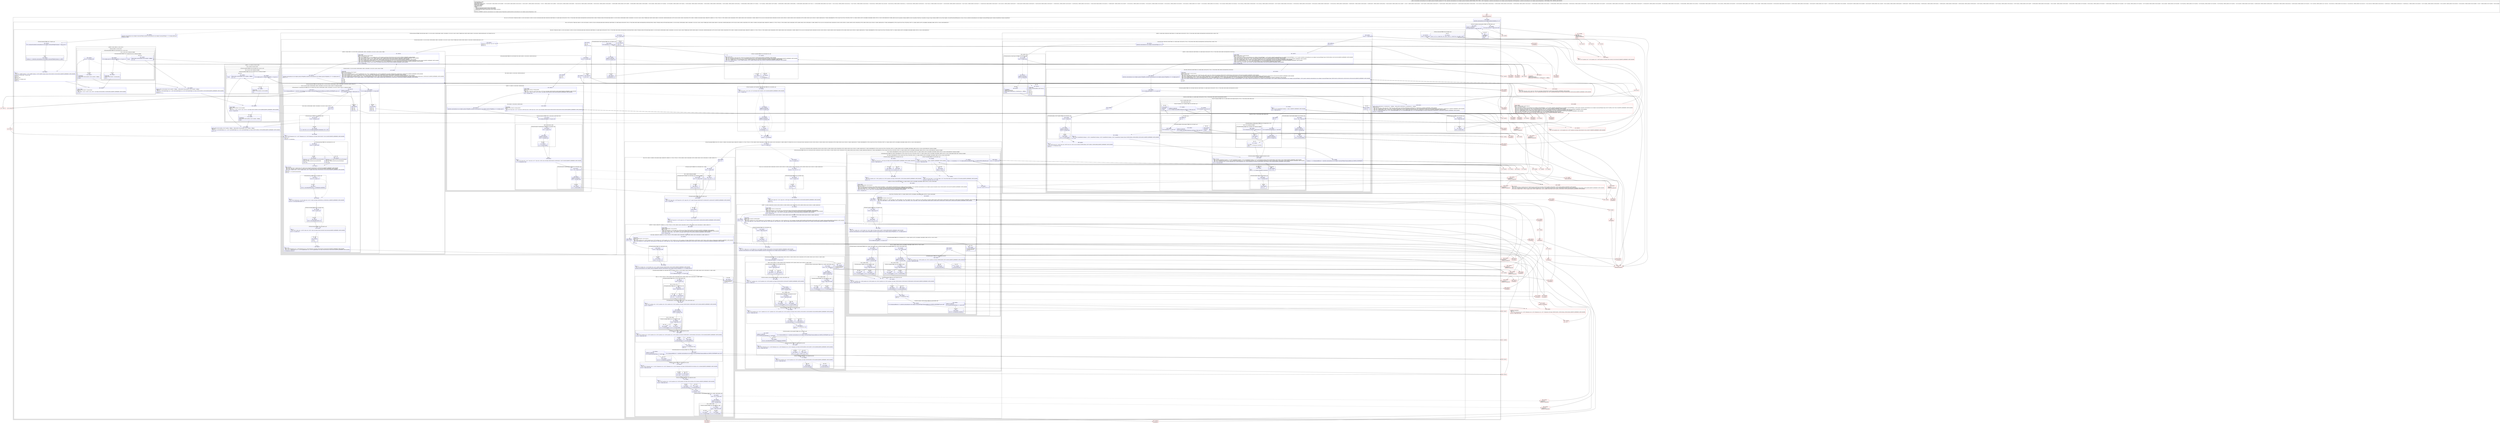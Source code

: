digraph "CFG forandroidx.constraintlayout.core.widgets.analyzer.ChainRun.update(Landroidx\/constraintlayout\/core\/widgets\/analyzer\/Dependency;)V" {
subgraph cluster_Region_2014471711 {
label = "R(2:1|(2:(1:327)|(16:5|(1:7)|8|(2:9|(1:326)(1:(1:13)(2:15|1)))|16|(1:(1:325)(1:(2:22|1)(1:20)))|23|(4:26|(3:28|(1:30)(8:33|(1:36)|37|38|(1:(2:(1:46)|(2:48|(1:53))))(4:67|(1:70)(1:(1:73))|(2:56|(1:58))(1:66)|(1:62))|54|(0)(0)|(1:62)(0))|32)|76|(2:(1:80)|(1:79)))|81|(1:83)|(1:87)|(5:92|(3:94|(1:96)(1:(1:121)(10:103|(1:105)(0)|106|(1:108)(1:119)|109|(1:111)|112|(1:114)|(1:116)|117))|98)|124|(1:320)(3:126|(3:128|(3:(1:132)|133|(1:136))(0)|138)|143)|(1:147))(1:321)|(1:319)(1:150)|(1:154)|155|(5:157|(1:159)(1:(1:209))|(1:161)|162|(5:164|(1:166)|167|(1:169)(9:(1:(1:174)(1:175))|(1:(1:179)(1:180))|(1:182)(1:204)|183|(1:187)|(1:189)(1:203)|(1:191)(1:202)|192|(1:(1:196)(1:198)))|171))(1:(4:211|(1:213)|214|(5:216|(1:218)|219|(1:221)(8:(1:225)(1:255)|(1:(1:229)(1:230))|(1:232)(1:254)|233|(1:237)|(1:239)(1:253)|(1:241)(1:252)|(1:(1:246)(1:248)))|223))(1:(7:262|(1:265)|266|267|(1:270)(1:314)|271|(5:273|(1:275)|276|(1:278)(7:(1:(1:284)(1:285))|(1:287)(1:310)|288|(1:292)|308|(1:296)(1:307)|(1:(1:301)(1:303)))|280))(0)))))) | DECL_VAR: int null, int position, boolean isInRtl, int null, int position, float bias, int position, int gap, int gap, boolean isInRtl, int size, float weights, int matchConstraintsDimension, int min, int max, androidx.constraintlayout.core.widgets.ConstraintWidget parent, boolean treatAsFixed, boolean treatAsFixed\l";
node [shape=record,color=blue];
Node_336 [shape=record,label="{336\:\ 0x0000|androidx.constraintlayout.core.widgets.analyzer.ChainRun r0 = r27\l}"];
subgraph cluster_Region_971892547 {
label = "R(2:(1:327)|(16:5|(1:7)|8|(2:9|(1:326)(1:(1:13)(2:15|1)))|16|(1:(1:325)(1:(2:22|1)(1:20)))|23|(4:26|(3:28|(1:30)(8:33|(1:36)|37|38|(1:(2:(1:46)|(2:48|(1:53))))(4:67|(1:70)(1:(1:73))|(2:56|(1:58))(1:66)|(1:62))|54|(0)(0)|(1:62)(0))|32)|76|(2:(1:80)|(1:79)))|81|(1:83)|(1:87)|(5:92|(3:94|(1:96)(1:(1:121)(10:103|(1:105)(0)|106|(1:108)(1:119)|109|(1:111)|112|(1:114)|(1:116)|117))|98)|124|(1:320)(3:126|(3:128|(3:(1:132)|133|(1:136))(0)|138)|143)|(1:147))(1:321)|(1:319)(1:150)|(1:154)|155|(5:157|(1:159)(1:(1:209))|(1:161)|162|(5:164|(1:166)|167|(1:169)(9:(1:(1:174)(1:175))|(1:(1:179)(1:180))|(1:182)(1:204)|183|(1:187)|(1:189)(1:203)|(1:191)(1:202)|192|(1:(1:196)(1:198)))|171))(1:(4:211|(1:213)|214|(5:216|(1:218)|219|(1:221)(8:(1:225)(1:255)|(1:(1:229)(1:230))|(1:232)(1:254)|233|(1:237)|(1:239)(1:253)|(1:241)(1:252)|(1:(1:246)(1:248)))|223))(1:(7:262|(1:265)|266|267|(1:270)(1:314)|271|(5:273|(1:275)|276|(1:278)(7:(1:(1:284)(1:285))|(1:287)(1:310)|288|(1:292)|308|(1:296)(1:307)|(1:(1:301)(1:303)))|280))(0)))))";
node [shape=record,color=blue];
subgraph cluster_IfRegion_2075962173 {
label = "IF [B:337:0x0006, B:339:0x000c] THEN: R(1:327) ELSE: null";
node [shape=record,color=blue];
Node_337 [shape=record,label="{337\:\ 0x0006|if (r0.start.resolved == false) goto L328\l}"];
Node_339 [shape=record,label="{339\:\ 0x000c|ADDED_TO_REGION\l|if (r0.end.resolved == false) goto L327\l}"];
subgraph cluster_Region_705663090 {
label = "R(1:327)";
node [shape=record,color=blue];
Node_667 [shape=record,label="{667\:\ ?|SYNTHETIC\lRETURN\l|return\l}"];
}
}
subgraph cluster_Region_284165758 {
label = "R(16:5|(1:7)|8|(2:9|(1:326)(1:(1:13)(2:15|1)))|16|(1:(1:325)(1:(2:22|1)(1:20)))|23|(4:26|(3:28|(1:30)(8:33|(1:36)|37|38|(1:(2:(1:46)|(2:48|(1:53))))(4:67|(1:70)(1:(1:73))|(2:56|(1:58))(1:66)|(1:62))|54|(0)(0)|(1:62)(0))|32)|76|(2:(1:80)|(1:79)))|81|(1:83)|(1:87)|(5:92|(3:94|(1:96)(1:(1:121)(10:103|(1:105)(0)|106|(1:108)(1:119)|109|(1:111)|112|(1:114)|(1:116)|117))|98)|124|(1:320)(3:126|(3:128|(3:(1:132)|133|(1:136))(0)|138)|143)|(1:147))(1:321)|(1:319)(1:150)|(1:154)|155|(5:157|(1:159)(1:(1:209))|(1:161)|162|(5:164|(1:166)|167|(1:169)(9:(1:(1:174)(1:175))|(1:(1:179)(1:180))|(1:182)(1:204)|183|(1:187)|(1:189)(1:203)|(1:191)(1:202)|192|(1:(1:196)(1:198)))|171))(1:(4:211|(1:213)|214|(5:216|(1:218)|219|(1:221)(8:(1:225)(1:255)|(1:(1:229)(1:230))|(1:232)(1:254)|233|(1:237)|(1:239)(1:253)|(1:241)(1:252)|(1:(1:246)(1:248)))|223))(1:(7:262|(1:265)|266|267|(1:270)(1:314)|271|(5:273|(1:275)|276|(1:278)(7:(1:(1:284)(1:285))|(1:287)(1:310)|288|(1:292)|308|(1:296)(1:307)|(1:(1:301)(1:303)))|280))(0))))";
node [shape=record,color=blue];
Node_341 [shape=record,label="{341\:\ 0x0010|androidx.constraintlayout.core.widgets.ConstraintWidget androidx.constraintlayout.core.widgets.ConstraintWidget r1 = r0.widget.getParent()\lboolean r2 = false\l}"];
subgraph cluster_IfRegion_1522006626 {
label = "IF [B:342:0x0019] THEN: R(1:7) ELSE: null";
node [shape=record,color=blue];
Node_342 [shape=record,label="{342\:\ 0x0019|if ((r1 instanceof androidx.constraintlayout.core.widgets.ConstraintWidgetContainer) != false) goto L7\l}"];
subgraph cluster_Region_1358840405 {
label = "R(1:7)";
node [shape=record,color=blue];
Node_343 [shape=record,label="{343\:\ 0x001b|boolean r2 = ((androidx.constraintlayout.core.widgets.ConstraintWidgetContainer) r1).isRtl()\l}"];
}
}
Node_344 [shape=record,label="{344\:\ 0x0022|PHI: r2 \l  PHI: (r2v1 'isInRtl' boolean) = (r2v0 'isInRtl' boolean), (r2v56 'isInRtl' boolean) binds: [B:342:0x0019, B:343:0x001b] A[DONT_GENERATE, DONT_INLINE]\l|int int r3 = r0.end.value \- r0.start.value\lint r4 = 0\lint r5 = 0\lfloat r6 = 0.0f\lint r7 = 0\lint int r8 = r0.widgets.size()\lint r9 = \-1\lint r10 = 0\l}"];
subgraph cluster_LoopRegion_1444762105 {
label = "LOOP:0: (2:9|(1:326)(1:(1:13)(2:15|1)))";
node [shape=record,color=blue];
subgraph cluster_Region_264412857 {
label = "R(2:9|(1:326)(1:(1:13)(2:15|1)))";
node [shape=record,color=blue];
Node_345 [shape=record,label="{345\:\ 0x0037|LOOP_START\lLOOP:0: B:345:0x0037\-\>B:349:0x004c\lPHI: r10 \l  PHI: (r10v1 'i' int) = (r10v0 'i' int), (r10v5 'i' int) binds: [B:344:0x0022, B:349:0x004c] A[DONT_GENERATE, DONT_INLINE]\l|r11 = 8\l}"];
subgraph cluster_IfRegion_1892528230 {
label = "IF [B:346:0x0039] THEN: R(1:326) ELSE: R(1:(1:13)(2:15|1))";
node [shape=record,color=blue];
Node_346 [shape=record,label="{346\:\ 0x0039|if (r10 \>= r8) goto L326\l}"];
subgraph cluster_Region_724447670 {
label = "R(1:326)";
node [shape=record,color=blue];
Node_624 [shape=record,label="{624\:\ 0x0050|SYNTHETIC\lEDGE_INSN: B:624:0x0050\-\>B:351:0x0050 ?: BREAK  \l|break\l}"];
}
subgraph cluster_Region_2100239471 {
label = "R(1:(1:13)(2:15|1)) | ELSE_IF_CHAIN\l";
node [shape=record,color=blue];
subgraph cluster_IfRegion_2067380449 {
label = "IF [B:348:0x0049] THEN: R(1:13) ELSE: R(2:15|1) | ELSE_IF_CHAIN\l";
node [shape=record,color=blue];
Node_348 [shape=record,label="{348\:\ 0x0049|if (r0.widgets.get(r10).widget.getVisibility() == 8) goto L13\l}"];
subgraph cluster_Region_430512939 {
label = "R(1:13)";
node [shape=record,color=blue];
Node_349 [shape=record,label="{349\:\ 0x004c|LOOP_END\lLOOP:0: B:345:0x0037\-\>B:349:0x004c\l|r10++\l}"];
}
subgraph cluster_Region_2109087455 {
label = "R(2:15|1)";
node [shape=record,color=blue];
Node_350 [shape=record,label="{350\:\ 0x004f|EDGE_INSN: B:350:0x004f\-\>B:351:0x0050 ?: BREAK  \l|r9 = r10\l}"];
Node_InsnContainer_729124792 [shape=record,label="{|break\l}"];
}
}
}
}
}
}
Node_351 [shape=record,label="{351\:\ 0x0050|EDGE_INSN: B:350:0x004f\-\>B:351:0x0050 ?: BREAK  , EDGE_INSN: B:624:0x0050\-\>B:351:0x0050 ?: BREAK  \lPHI: r9 \l  PHI: (r9v1 'firstVisibleWidget' int) = (r9v0 'firstVisibleWidget' int), (r9v2 'firstVisibleWidget' int) binds: [B:624:0x0050, B:350:0x004f] A[DONT_GENERATE, DONT_INLINE]\l|int r10 = \-1\lint int r12 = r8 \- 1\l}"];
subgraph cluster_LoopRegion_391872950 {
label = "LOOP:1: (1:(1:325)(1:(2:22|1)(1:20)))";
node [shape=record,color=blue];
subgraph cluster_Region_1302507882 {
label = "R(1:(1:325)(1:(2:22|1)(1:20)))";
node [shape=record,color=blue];
subgraph cluster_IfRegion_1423660063 {
label = "IF [B:352:0x0053] THEN: R(1:325) ELSE: R(1:(2:22|1)(1:20))";
node [shape=record,color=blue];
Node_352 [shape=record,label="{352\:\ 0x0053|LOOP_START\lLOOP:1: B:352:0x0053\-\>B:355:0x0066\lPHI: r12 \l  PHI: (r12v1 'i' int) = (r12v0 'i' int), (r12v14 'i' int) binds: [B:351:0x0050, B:355:0x0066] A[DONT_GENERATE, DONT_INLINE]\l|if (r12 \< 0) goto L325\l}"];
subgraph cluster_Region_1223360725 {
label = "R(1:325)";
node [shape=record,color=blue];
Node_625 [shape=record,label="{625\:\ 0x006a|SYNTHETIC\lEDGE_INSN: B:625:0x006a\-\>B:357:0x006a ?: BREAK  \l|break\l}"];
}
subgraph cluster_Region_1331973695 {
label = "R(1:(2:22|1)(1:20)) | ELSE_IF_CHAIN\l";
node [shape=record,color=blue];
subgraph cluster_IfRegion_382855278 {
label = "IF [B:354:0x0063] THEN: R(2:22|1) ELSE: R(1:20) | ELSE_IF_CHAIN\l";
node [shape=record,color=blue];
Node_354 [shape=record,label="{354\:\ 0x0063|if (r0.widgets.get(r12).widget.getVisibility() != 8) goto L21\l}"];
subgraph cluster_Region_960226516 {
label = "R(2:22|1)";
node [shape=record,color=blue];
Node_356 [shape=record,label="{356\:\ 0x0069|EDGE_INSN: B:356:0x0069\-\>B:357:0x006a ?: BREAK  \l|r10 = r12\l}"];
Node_InsnContainer_75051092 [shape=record,label="{|break\l}"];
}
subgraph cluster_Region_91908056 {
label = "R(1:20)";
node [shape=record,color=blue];
Node_355 [shape=record,label="{355\:\ 0x0066|LOOP_END\lLOOP:1: B:352:0x0053\-\>B:355:0x0066\l|r12\-\-\l}"];
}
}
}
}
}
}
Node_357 [shape=record,label="{357\:\ 0x006a|EDGE_INSN: B:625:0x006a\-\>B:357:0x006a ?: BREAK  , EDGE_INSN: B:356:0x0069\-\>B:357:0x006a ?: BREAK  \lPHI: r10 \l  PHI: (r10v3 'lastVisibleWidget' int) = (r10v2 'lastVisibleWidget' int), (r10v4 'lastVisibleWidget' int) binds: [B:625:0x006a, B:356:0x0069] A[DONT_GENERATE, DONT_INLINE]\l|int r12 = 0\l}"];
subgraph cluster_LoopRegion_1341599595 {
label = "LOOP:2: (4:26|(3:28|(1:30)(8:33|(1:36)|37|38|(1:(2:(1:46)|(2:48|(1:53))))(4:67|(1:70)(1:(1:73))|(2:56|(1:58))(1:66)|(1:62))|54|(0)(0)|(1:62)(0))|32)|76|(2:(1:80)|(1:79)))";
node [shape=record,color=blue];
Node_359 [shape=record,label="{359\:\ 0x006c|if (r12 \< 2) goto L26\l}"];
subgraph cluster_Region_783758962 {
label = "R(4:26|(3:28|(1:30)(8:33|(1:36)|37|38|(1:(2:(1:46)|(2:48|(1:53))))(4:67|(1:70)(1:(1:73))|(2:56|(1:58))(1:66)|(1:62))|54|(0)(0)|(1:62)(0))|32)|76|(2:(1:80)|(1:79)))";
node [shape=record,color=blue];
Node_360 [shape=record,label="{360\:\ 0x006e|int r15 = 0\l}"];
subgraph cluster_LoopRegion_979481676 {
label = "LOOP:3: (3:28|(1:30)(8:33|(1:36)|37|38|(1:(2:(1:46)|(2:48|(1:53))))(4:67|(1:70)(1:(1:73))|(2:56|(1:58))(1:66)|(1:62))|54|(0)(0)|(1:62)(0))|32)";
node [shape=record,color=blue];
Node_361 [shape=record,label="{361\:\ 0x0072|LOOP_START\lLOOP:3: B:361:0x0072\-\>B:402:0x0104\lPHI: r1 r4 r5 r6 r7 r11 r15 \l  PHI: (r1v98 'parent' androidx.constraintlayout.core.widgets.ConstraintWidget) = (r1v6 'parent' androidx.constraintlayout.core.widgets.ConstraintWidget), (r1v122 'parent' androidx.constraintlayout.core.widgets.ConstraintWidget) binds: [B:360:0x006e, B:402:0x0104] A[DONT_GENERATE, DONT_INLINE]\l  PHI: (r4v26 'size' int) = (r4v3 'size' int), (r4v33 'size' int) binds: [B:360:0x006e, B:402:0x0104] A[DONT_GENERATE, DONT_INLINE]\l  PHI: (r5v6 'numMatchConstraints' int) = (r5v1 'numMatchConstraints' int), (r5v12 'numMatchConstraints' int) binds: [B:360:0x006e, B:402:0x0104] A[DONT_GENERATE, DONT_INLINE]\l  PHI: (r6v40 'weights' float) = (r6v1 'weights' float), (r6v44 'weights' float) binds: [B:360:0x006e, B:402:0x0104] A[DONT_GENERATE, DONT_INLINE]\l  PHI: (r7v3 'numVisibleWidgets' int) = (r7v1 'numVisibleWidgets' int), (r7v6 'numVisibleWidgets' int) binds: [B:360:0x006e, B:402:0x0104] A[DONT_GENERATE, DONT_INLINE]\l  PHI: (r11v32 int) = (r11v1 int), (r11v46 int) binds: [B:360:0x006e, B:402:0x0104] A[DONT_GENERATE, DONT_INLINE]\l  PHI: (r15v25 'i' int) = (r15v24 'i' int), (r15v26 'i' int) binds: [B:360:0x006e, B:402:0x0104] A[DONT_GENERATE, DONT_INLINE]\l|if (r15 \< r8) goto L28\l}"];
subgraph cluster_Region_136989898 {
label = "R(3:28|(1:30)(8:33|(1:36)|37|38|(1:(2:(1:46)|(2:48|(1:53))))(4:67|(1:70)(1:(1:73))|(2:56|(1:58))(1:66)|(1:62))|54|(0)(0)|(1:62)(0))|32)";
node [shape=record,color=blue];
Node_362 [shape=record,label="{362\:\ 0x0074|androidx.constraintlayout.core.widgets.analyzer.WidgetRun androidx.constraintlayout.core.widgets.analyzer.WidgetRun r13 = r0.widgets.get(r15)\l}"];
subgraph cluster_IfRegion_1076614504 {
label = "IF [B:363:0x0082] THEN: R(1:30) ELSE: R(8:33|(1:36)|37|38|(1:(2:(1:46)|(2:48|(1:53))))(4:67|(1:70)(1:(1:73))|(2:56|(1:58))(1:66)|(1:62))|54|(0)(0)|(1:62)(0))";
node [shape=record,color=blue];
Node_363 [shape=record,label="{363\:\ 0x0082|if (r13.widget.getVisibility() == r11) goto L30\l}"];
subgraph cluster_Region_590022055 {
label = "R(1:30)";
node [shape=record,color=blue];
Node_364 [shape=record,label="{364\:\ 0x0084|r19 = r1\l}"];
}
subgraph cluster_Region_1261875612 {
label = "R(8:33|(1:36)|37|38|(1:(2:(1:46)|(2:48|(1:53))))(4:67|(1:70)(1:(1:73))|(2:56|(1:58))(1:66)|(1:62))|54|(0)(0)|(1:62)(0))";
node [shape=record,color=blue];
Node_365 [shape=record,label="{365\:\ 0x0088|r7++\l}"];
subgraph cluster_IfRegion_22852786 {
label = "IF [B:366:0x008a, B:367:0x008c] THEN: R(1:36) ELSE: null";
node [shape=record,color=blue];
Node_366 [shape=record,label="{366\:\ 0x008a|if (r15 \> 0) goto L35\l}"];
Node_367 [shape=record,label="{367\:\ 0x008c|ADDED_TO_REGION\l|if (r15 \>= r9) goto L36\l}"];
subgraph cluster_Region_542811468 {
label = "R(1:36)";
node [shape=record,color=blue];
Node_368 [shape=record,label="{368\:\ 0x008e|r4 += r13.start.margin\l}"];
}
}
Node_369 [shape=record,label="{369\:\ 0x0093|PHI: r4 \l  PHI: (r4v28 'size' int) = (r4v26 'size' int), (r4v26 'size' int), (r4v32 'size' int) binds: [B:366:0x008a, B:367:0x008c, B:368:0x008e] A[DONT_GENERATE, DONT_INLINE]\l|int int r14 = r13.dimension.value\lr19 = r1\l}"];
Node_370 [shape=record,label="{370\:\ 0x009d|boolean r1 = r13.dimensionBehavior != androidx.constraintlayout.core.widgets.ConstraintWidget.DimensionBehaviour.MATCH_CONSTRAINT\l}"];
subgraph cluster_IfRegion_744518047 {
label = "IF [B:373:0x00a2] THEN: R(1:(2:(1:46)|(2:48|(1:53)))) ELSE: R(4:67|(1:70)(1:(1:73))|(2:56|(1:58))(1:66)|(1:62))";
node [shape=record,color=blue];
Node_373 [shape=record,label="{373\:\ 0x00a2|PHI: r1 \l  PHI: (r1v102 'treatAsFixed' boolean) =  binds: [] A[DONT_GENERATE, DONT_INLINE]\l|if (r1 != false) goto L41\l}"];
subgraph cluster_Region_1552476240 {
label = "R(1:(2:(1:46)|(2:48|(1:53))))";
node [shape=record,color=blue];
subgraph cluster_Region_1282778812 {
label = "R(2:(1:46)|(2:48|(1:53)))";
node [shape=record,color=blue];
subgraph cluster_IfRegion_410613831 {
label = "IF [B:375:0x00a6, B:377:0x00b0] THEN: R(1:46) ELSE: null";
node [shape=record,color=blue];
Node_375 [shape=record,label="{375\:\ 0x00a6|if (r0.orientation == 0) goto L43\l}"];
Node_377 [shape=record,label="{377\:\ 0x00b0|ADDED_TO_REGION\l|if (r13.widget.horizontalRun.dimension.resolved == false) goto L45\l}"];
subgraph cluster_Region_562891963 {
label = "R(1:46)";
node [shape=record,color=blue];
Node_378 [shape=record,label="{378\:\ 0x00b2|RETURN\l|return\l}"];
}
}
subgraph cluster_Region_1323728216 {
label = "R(2:48|(1:53))";
node [shape=record,color=blue];
Node_379 [shape=record,label="{379\:\ 0x00b3|r20 = r1\l}"];
subgraph cluster_IfRegion_783361305 {
label = "IF [B:380:0x00b8, B:382:0x00c2] THEN: R(1:53) ELSE: null";
node [shape=record,color=blue];
Node_380 [shape=record,label="{380\:\ 0x00b8|if (r0.orientation == 1) goto L50\l}"];
Node_382 [shape=record,label="{382\:\ 0x00c2|ADDED_TO_REGION\l|if (r13.widget.verticalRun.dimension.resolved == false) goto L52\l}"];
subgraph cluster_Region_1815835470 {
label = "R(1:53)";
node [shape=record,color=blue];
Node_383 [shape=record,label="{383\:\ 0x00c4|RETURN\l|return\l}"];
}
}
}
}
}
subgraph cluster_Region_1358459257 {
label = "R(4:67|(1:70)(1:(1:73))|(2:56|(1:58))(1:66)|(1:62))";
node [shape=record,color=blue];
Node_384 [shape=record,label="{384\:\ 0x00c5|r20 = r1\l}"];
subgraph cluster_IfRegion_688680709 {
label = "IF [B:385:0x00ca, B:386:0x00cc] THEN: R(1:70) ELSE: R(1:(1:73))";
node [shape=record,color=blue];
Node_385 [shape=record,label="{385\:\ 0x00ca|if (r13.matchConstraintsType == 1) goto L69\l}"];
Node_386 [shape=record,label="{386\:\ 0x00cc|ADDED_TO_REGION\l|if (r12 == 0) goto L70\l}"];
subgraph cluster_Region_1595277690 {
label = "R(1:70)";
node [shape=record,color=blue];
Node_387 [shape=record,label="{387\:\ 0x00ce|r1 = true\lint r14 = r13.dimension.wrapValue\lr5++\l}"];
}
subgraph cluster_Region_2011876593 {
label = "R(1:(1:73)) | ELSE_IF_CHAIN\l";
node [shape=record,color=blue];
subgraph cluster_IfRegion_1334605846 {
label = "IF [B:389:0x00da] THEN: R(1:73) ELSE: null | ELSE_IF_CHAIN\l";
node [shape=record,color=blue];
Node_389 [shape=record,label="{389\:\ 0x00da|if (r13.dimension.resolved != false) goto L73\l}"];
subgraph cluster_Region_2090401720 {
label = "R(1:73)";
node [shape=record,color=blue];
Node_390 [shape=record,label="{390\:\ 0x00dc|r1 = true\l}"];
}
}
}
}
subgraph cluster_IfRegion_374068470 {
label = "IF [B:392:0x00e0] THEN: R(2:56|(1:58)) ELSE: R(1:66)";
node [shape=record,color=blue];
Node_392 [shape=record,label="{392\:\ 0x00e0|PHI: r1 r5 r14 \l  PHI: (r1v108 'treatAsFixed' boolean) = (r1v106 'treatAsFixed' boolean), (r1v107 'treatAsFixed' boolean), (r1v115 'treatAsFixed' boolean) binds: [B:390:0x00dc, B:387:0x00ce, B:391:0x00de] A[DONT_GENERATE, DONT_INLINE]\l  PHI: (r5v9 'numMatchConstraints' int) = (r5v6 'numMatchConstraints' int), (r5v8 'numMatchConstraints' int), (r5v6 'numMatchConstraints' int) binds: [B:390:0x00dc, B:387:0x00ce, B:391:0x00de] A[DONT_GENERATE, DONT_INLINE]\l  PHI: (r14v41 'dimension' int) = (r14v39 'dimension' int), (r14v40 'dimension' int), (r14v39 'dimension' int) binds: [B:390:0x00dc, B:387:0x00ce, B:391:0x00de] A[DONT_GENERATE, DONT_INLINE]\l|if (r1 == true) goto L66\l}"];
subgraph cluster_Region_934951481 {
label = "R(2:56|(1:58))";
node [shape=record,color=blue];
Node_393 [shape=record,label="{393\:\ 0x00e2|r5++\lfloat r1 = r13.widget.mWeight[r0.orientation]\l}"];
subgraph cluster_IfRegion_1398510909 {
label = "IF [B:394:0x00f1] THEN: R(1:58) ELSE: null";
node [shape=record,color=blue];
Node_394 [shape=record,label="{394\:\ 0x00f1|if (r1 \>= 0.0f) goto L58\l}"];
subgraph cluster_Region_1527551213 {
label = "R(1:58)";
node [shape=record,color=blue];
Node_395 [shape=record,label="{395\:\ 0x00f3|r6 += r1\l}"];
}
}
}
subgraph cluster_Region_212759486 {
label = "R(1:66)";
node [shape=record,color=blue];
Node_397 [shape=record,label="{397\:\ 0x00f5|r4 += r14\l}"];
}
}
subgraph cluster_IfRegion_1832013292 {
label = "IF [B:399:0x00fa, B:400:0x00fc] THEN: R(1:62) ELSE: null";
node [shape=record,color=blue];
Node_399 [shape=record,label="{399\:\ 0x00fa|if (r15 \< (r8 \- 1)) goto L61\l}"];
Node_400 [shape=record,label="{400\:\ 0x00fc|ADDED_TO_REGION\l|if (r15 \< r10) goto L62\l}"];
subgraph cluster_Region_370121211 {
label = "R(1:62)";
node [shape=record,color=blue];
Node_401 [shape=record,label="{401\:\ 0x00fe|r4 += \-r13.end.margin\l}"];
}
}
}
}
Node_391 [shape=record,label="{391\:\ 0x00de|PHI: r20 \l  PHI: (r20v4 'treatAsFixed' boolean) = (r20v1 'treatAsFixed' boolean), (r20v5 'treatAsFixed' boolean), (r20v5 'treatAsFixed' boolean) binds: [B:389:0x00da, B:380:0x00b8, B:382:0x00c2] A[DONT_GENERATE, DONT_INLINE]\l|r1 = r20\l}"];
subgraph cluster_IfRegion_1600842320 {
label = "IF [B:392:0x00e0] THEN: R(0) ELSE: R(0)";
node [shape=record,color=blue];
Node_392 [shape=record,label="{392\:\ 0x00e0|PHI: r1 r5 r14 \l  PHI: (r1v108 'treatAsFixed' boolean) = (r1v106 'treatAsFixed' boolean), (r1v107 'treatAsFixed' boolean), (r1v115 'treatAsFixed' boolean) binds: [B:390:0x00dc, B:387:0x00ce, B:391:0x00de] A[DONT_GENERATE, DONT_INLINE]\l  PHI: (r5v9 'numMatchConstraints' int) = (r5v6 'numMatchConstraints' int), (r5v8 'numMatchConstraints' int), (r5v6 'numMatchConstraints' int) binds: [B:390:0x00dc, B:387:0x00ce, B:391:0x00de] A[DONT_GENERATE, DONT_INLINE]\l  PHI: (r14v41 'dimension' int) = (r14v39 'dimension' int), (r14v40 'dimension' int), (r14v39 'dimension' int) binds: [B:390:0x00dc, B:387:0x00ce, B:391:0x00de] A[DONT_GENERATE, DONT_INLINE]\l|if (r1 == true) goto L66\l}"];
subgraph cluster_Region_1761367024 {
label = "R(0)";
node [shape=record,color=blue];
}
subgraph cluster_Region_1238402906 {
label = "R(0)";
node [shape=record,color=blue];
}
}
subgraph cluster_IfRegion_1575563420 {
label = "IF [B:399:0x00fa] THEN: R(1:62) ELSE: R(0)";
node [shape=record,color=blue];
Node_399 [shape=record,label="{399\:\ 0x00fa|if (r15 \< (r8 \- 1)) goto L61\l}"];
subgraph cluster_Region_1202478915 {
label = "R(1:62)";
node [shape=record,color=blue];
Node_401 [shape=record,label="{401\:\ 0x00fe|r4 += \-r13.end.margin\l}"];
}
subgraph cluster_Region_24381170 {
label = "R(0)";
node [shape=record,color=blue];
}
}
}
}
Node_402 [shape=record,label="{402\:\ 0x0104|LOOP_END\lLOOP:3: B:361:0x0072\-\>B:402:0x0104\lPHI: r4 r5 r6 r7 r19 \l  PHI: (r4v33 'size' int) = (r4v30 'size' int), (r4v30 'size' int), (r4v31 'size' int), (r4v26 'size' int) binds: [B:635:0x0104, B:636:0x0104, B:633:0x0104, B:634:0x0104] A[DONT_GENERATE, DONT_INLINE]\l  PHI: (r5v12 'numMatchConstraints' int) = (r5v10 'numMatchConstraints' int), (r5v10 'numMatchConstraints' int), (r5v10 'numMatchConstraints' int), (r5v6 'numMatchConstraints' int) binds: [B:635:0x0104, B:636:0x0104, B:633:0x0104, B:634:0x0104] A[DONT_GENERATE, DONT_INLINE]\l  PHI: (r6v44 'weights' float) = (r6v42 'weights' float), (r6v42 'weights' float), (r6v42 'weights' float), (r6v40 'weights' float) binds: [B:635:0x0104, B:636:0x0104, B:633:0x0104, B:634:0x0104] A[DONT_GENERATE, DONT_INLINE]\l  PHI: (r7v6 'numVisibleWidgets' int) = (r7v5 'numVisibleWidgets' int), (r7v5 'numVisibleWidgets' int), (r7v5 'numVisibleWidgets' int), (r7v3 'numVisibleWidgets' int) binds: [B:635:0x0104, B:636:0x0104, B:633:0x0104, B:634:0x0104] A[DONT_GENERATE, DONT_INLINE]\l  PHI: (r19v3 'parent' androidx.constraintlayout.core.widgets.ConstraintWidget) = (r19v2 'parent' androidx.constraintlayout.core.widgets.ConstraintWidget), (r19v2 'parent' androidx.constraintlayout.core.widgets.ConstraintWidget), (r19v2 'parent' androidx.constraintlayout.core.widgets.ConstraintWidget), (r19v4 'parent' androidx.constraintlayout.core.widgets.ConstraintWidget) binds: [B:635:0x0104, B:636:0x0104, B:633:0x0104, B:634:0x0104] A[DONT_GENERATE, DONT_INLINE]\l|r15++\lr1 = r19\lr11 = 8\l}"];
}
}
Node_403 [shape=record,label="{403\:\ 0x010c|androidx.constraintlayout.core.widgets.ConstraintWidget r19 = r1\l}"];
subgraph cluster_Region_163861734 {
label = "R(2:(1:80)|(1:79))";
node [shape=record,color=blue];
subgraph cluster_IfRegion_41094326 {
label = "IF [B:404:0x010e, B:405:0x0110] THEN: R(1:80) ELSE: null";
node [shape=record,color=blue];
Node_404 [shape=record,label="{404\:\ 0x010e|if (r4 \< r3) goto L322\l}"];
Node_405 [shape=record,label="{405\:\ 0x0110|ADDED_TO_REGION\l|if (r5 == 0) goto L80\l}"];
subgraph cluster_Region_61732349 {
label = "R(1:80)";
node [shape=record,color=blue];
Node_629 [shape=record,label="{629\:\ 0x0121|SYNTHETIC\lADDED_TO_REGION\lEDGE_INSN: B:629:0x0121\-\>B:409:0x0121 ?: BREAK  \l|break\l}"];
}
}
subgraph cluster_Region_10292491 {
label = "R(1:79)";
node [shape=record,color=blue];
Node_407 [shape=record,label="{407\:\ 0x0113|LOOP_END\lLOOP:2: B:358:0x006b\-\>B:407:0x0113\l|r7 = 0\lr5 = 0\lr4 = 0\lr6 = 0.0f\lr12++\lr1 = r19\lr11 = 8\l}"];
}
}
}
}
Node_409 [shape=record,label="{409\:\ 0x0121|EDGE_INSN: B:628:0x0121\-\>B:409:0x0121 ?: BREAK  , EDGE_INSN: B:629:0x0121\-\>B:409:0x0121 ?: BREAK  \lPHI: r4 r5 r6 r7 \l  PHI: (r4v4 'size' int) = (r4v3 'size' int), (r4v26 'size' int), (r4v26 'size' int) binds: [B:408:0x011f, B:628:0x0121, B:629:0x0121] A[DONT_GENERATE, DONT_INLINE]\l  PHI: (r5v2 'numMatchConstraints' int) = (r5v1 'numMatchConstraints' int), (r5v6 'numMatchConstraints' int), (r5v6 'numMatchConstraints' int) binds: [B:408:0x011f, B:628:0x0121, B:629:0x0121] A[DONT_GENERATE, DONT_INLINE]\l  PHI: (r6v2 'weights' float) = (r6v1 'weights' float), (r6v40 'weights' float), (r6v40 'weights' float) binds: [B:408:0x011f, B:628:0x0121, B:629:0x0121] A[DONT_GENERATE, DONT_INLINE]\l  PHI: (r7v2 'numVisibleWidgets' int) = (r7v1 'numVisibleWidgets' int), (r7v3 'numVisibleWidgets' int), (r7v3 'numVisibleWidgets' int) binds: [B:408:0x011f, B:628:0x0121, B:629:0x0121] A[DONT_GENERATE, DONT_INLINE]\l|int int r1 = r0.start.value\l}"];
subgraph cluster_IfRegion_217654555 {
label = "IF [B:410:0x0125] THEN: R(1:83) ELSE: null";
node [shape=record,color=blue];
Node_410 [shape=record,label="{410\:\ 0x0125|if (r2 != false) goto L83\l}"];
subgraph cluster_Region_1840016408 {
label = "R(1:83)";
node [shape=record,color=blue];
Node_411 [shape=record,label="{411\:\ 0x0127|int r1 = r0.end.value\l}"];
}
}
subgraph cluster_IfRegion_116006918 {
label = "IF [B:413:0x012d] THEN: R(1:87) ELSE: null";
node [shape=record,color=blue];
Node_413 [shape=record,label="{413\:\ 0x012d|if (r4 \> r3) goto L86\l}"];
subgraph cluster_Region_1996758814 {
label = "R(1:87)";
node [shape=record,color=blue];
Node_415 [shape=record,label="{415\:\ 0x0131|int r1 = r2 ? r1 + ((int) (((r4 \- r3) \/ 2.0f) + 0.5f)) : r1 \- ((int) (((r4 \- r3) \/ 2.0f) + 0.5f))\l}"];
}
}
subgraph cluster_IfRegion_893164322 {
label = "IF [B:419:0x0143] THEN: R(5:92|(3:94|(1:96)(1:(1:121)(10:103|(1:105)(0)|106|(1:108)(1:119)|109|(1:111)|112|(1:114)|(1:116)|117))|98)|124|(1:320)(3:126|(3:128|(3:(1:132)|133|(1:136))(0)|138)|143)|(1:147)) ELSE: R(1:321)";
node [shape=record,color=blue];
Node_419 [shape=record,label="{419\:\ 0x0143|if (r5 \> 0) goto L92\l}"];
subgraph cluster_Region_208432762 {
label = "R(5:92|(3:94|(1:96)(1:(1:121)(10:103|(1:105)(0)|106|(1:108)(1:119)|109|(1:111)|112|(1:114)|(1:116)|117))|98)|124|(1:320)(3:126|(3:128|(3:(1:132)|133|(1:136))(0)|138)|143)|(1:147))";
node [shape=record,color=blue];
Node_420 [shape=record,label="{420\:\ 0x0145|int int r12 = (int) (((r3 \- r4) \/ r5) + 0.5f)\lint r13 = 0\lint r14 = 0\l}"];
subgraph cluster_LoopRegion_1077605831 {
label = "LOOP:4: (3:94|(1:96)(1:(1:121)(10:103|(1:105)(0)|106|(1:108)(1:119)|109|(1:111)|112|(1:114)|(1:116)|117))|98)";
node [shape=record,color=blue];
Node_421 [shape=record,label="{421\:\ 0x014e|LOOP_START\lLOOP:4: B:421:0x014e\-\>B:447:0x01f1\lPHI: r1 r2 r4 r6 r12 r13 r14 \l  PHI: (r1v73 'position' int) = (r1v10 'position' int), (r1v94 'position' int) binds: [B:420:0x0145, B:447:0x01f1] A[DONT_GENERATE, DONT_INLINE]\l  PHI: (r2v44 'isInRtl' boolean) = (r2v1 'isInRtl' boolean), (r2v55 'isInRtl' boolean) binds: [B:420:0x0145, B:447:0x01f1] A[DONT_GENERATE, DONT_INLINE]\l  PHI: (r4v6 'size' int) = (r4v4 'size' int), (r4v25 'size' int) binds: [B:420:0x0145, B:447:0x01f1] A[DONT_GENERATE, DONT_INLINE]\l  PHI: (r6v25 'weights' float) = (r6v2 'weights' float), (r6v39 'weights' float) binds: [B:420:0x0145, B:447:0x01f1] A[DONT_GENERATE, DONT_INLINE]\l  PHI: (r12v6 'matchConstraintsDimension' int) = (r12v5 'matchConstraintsDimension' int), (r12v9 'matchConstraintsDimension' int) binds: [B:420:0x0145, B:447:0x01f1] A[DONT_GENERATE, DONT_INLINE]\l  PHI: (r13v16 'appliedLimits' int) = (r13v15 'appliedLimits' int), (r13v19 'appliedLimits' int) binds: [B:420:0x0145, B:447:0x01f1] A[DONT_GENERATE, DONT_INLINE]\l  PHI: (r14v34 'i' int) = (r14v33 'i' int), (r14v35 'i' int) binds: [B:420:0x0145, B:447:0x01f1] A[DONT_GENERATE, DONT_INLINE]\l|if (r14 \< r8) goto L94\l}"];
subgraph cluster_Region_1044683434 {
label = "R(3:94|(1:96)(1:(1:121)(10:103|(1:105)(0)|106|(1:108)(1:119)|109|(1:111)|112|(1:114)|(1:116)|117))|98)";
node [shape=record,color=blue];
Node_422 [shape=record,label="{422\:\ 0x0150|androidx.constraintlayout.core.widgets.analyzer.WidgetRun androidx.constraintlayout.core.widgets.analyzer.WidgetRun r15 = r0.widgets.get(r14)\lint r21 = r1\l}"];
subgraph cluster_IfRegion_287985459 {
label = "IF [B:423:0x0162] THEN: R(1:96) ELSE: R(1:(1:121)(10:103|(1:105)(0)|106|(1:108)(1:119)|109|(1:111)|112|(1:114)|(1:116)|117))";
node [shape=record,color=blue];
Node_423 [shape=record,label="{423\:\ 0x0162|if (r15.widget.getVisibility() == 8) goto L96\l}"];
subgraph cluster_Region_508774863 {
label = "R(1:96)";
node [shape=record,color=blue];
Node_424 [shape=record,label="{424\:\ 0x0164|r25 = r2\lr22 = r4\lr23 = r6\lr24 = r12\l}"];
}
subgraph cluster_Region_1317689477 {
label = "R(1:(1:121)(10:103|(1:105)(0)|106|(1:108)(1:119)|109|(1:111)|112|(1:114)|(1:116)|117)) | ELSE_IF_CHAIN\l";
node [shape=record,color=blue];
subgraph cluster_IfRegion_301480946 {
label = "IF [B:426:0x0172, B:428:0x0178] THEN: R(1:121) ELSE: R(10:103|(1:105)(0)|106|(1:108)(1:119)|109|(1:111)|112|(1:114)|(1:116)|117) | ELSE_IF_CHAIN\l";
node [shape=record,color=blue];
Node_426 [shape=record,label="{426\:\ 0x0172|if (r15.dimensionBehavior != androidx.constraintlayout.core.widgets.ConstraintWidget.DimensionBehaviour.MATCH_CONSTRAINT) goto L121\l}"];
Node_428 [shape=record,label="{428\:\ 0x0178|ADDED_TO_REGION\l|if (r15.dimension.resolved != false) goto L121\l}"];
subgraph cluster_Region_1531406051 {
label = "R(1:121)";
node [shape=record,color=blue];
Node_446 [shape=record,label="{446\:\ 0x01e9|r25 = r2\lr22 = r4\lr23 = r6\lr24 = r12\l}"];
}
subgraph cluster_Region_2138534754 {
label = "R(10:103|(1:105)(0)|106|(1:108)(1:119)|109|(1:111)|112|(1:114)|(1:116)|117)";
node [shape=record,color=blue];
Node_429 [shape=record,label="{429\:\ 0x017a|int r1 = r12\l}"];
subgraph cluster_IfRegion_927670409 {
label = "IF [B:430:0x017e] THEN: R(1:105) ELSE: R(0)";
node [shape=record,color=blue];
Node_430 [shape=record,label="{430\:\ 0x017e|if (r6 \> 0.0f) goto L105\l}"];
subgraph cluster_Region_435874198 {
label = "R(1:105)";
node [shape=record,color=blue];
Node_431 [shape=record,label="{431\:\ 0x0180|r1 = (int) ((((r3 \- r4) * r15.widget.mWeight[r0.orientation]) \/ r6) + 0.5f)\l}"];
}
subgraph cluster_Region_1869120560 {
label = "R(0)";
node [shape=record,color=blue];
}
}
Node_433 [shape=record,label="{433\:\ 0x0199|PHI: r1 \l  PHI: (r1v88 'dimension' int) = (r1v87 'dimension' int), (r1v93 'dimension' int) binds: [B:432:0x0197, B:431:0x0180] A[DONT_GENERATE, DONT_INLINE]\l|int r11 = r1\lr22 = r4\lint int r4 = r0.orientation\l}"];
subgraph cluster_IfRegion_843558374 {
label = "IF [B:434:0x019e] THEN: R(1:108) ELSE: R(1:119)";
node [shape=record,color=blue];
Node_434 [shape=record,label="{434\:\ 0x019e|if (r4 == 0) goto L108\l}"];
subgraph cluster_Region_65902418 {
label = "R(1:108)";
node [shape=record,color=blue];
Node_435 [shape=record,label="{435\:\ 0x01a0|int int r4 = r15.widget.mMatchConstraintMaxWidth\lfloat r26 = r6\lr6 = r15.widget.mMatchConstraintMinWidth\lr4 = r4\lr23 = r26\l}"];
}
subgraph cluster_Region_1321239759 {
label = "R(1:119)";
node [shape=record,color=blue];
Node_436 [shape=record,label="{436\:\ 0x01b2|int int r4 = r15.widget.mMatchConstraintMaxHeight\lfloat r26 = r6\lr6 = r15.widget.mMatchConstraintMinHeight\lr4 = r4\lr23 = r26\l}"];
}
}
Node_437 [shape=record,label="{437\:\ 0x01c3|PHI: r4 r6 r23 \l  PHI: (r4v19 'max' int) = (r4v18 'max' int), (r4v24 'max' int) binds: [B:436:0x01b2, B:435:0x01a0] A[DONT_GENERATE, DONT_INLINE]\l  PHI: (r6v37 'min' int) = (r6v36 'min' int), (r6v38 'min' int) binds: [B:436:0x01b2, B:435:0x01a0] A[DONT_GENERATE, DONT_INLINE]\l  PHI: (r23v5 'weights' float) = (r23v4 'weights' float), (r23v7 'weights' float) binds: [B:436:0x01b2, B:435:0x01a0] A[DONT_GENERATE, DONT_INLINE]\l|r24 = r12\lint int r12 = r15.matchConstraintsType\lr25 = r2\l}"];
subgraph cluster_IfRegion_1647327223 {
label = "IF [B:438:0x01ca] THEN: R(1:111) ELSE: null";
node [shape=record,color=blue];
Node_438 [shape=record,label="{438\:\ 0x01ca|if (r12 == 1) goto L111\l}"];
subgraph cluster_Region_442372406 {
label = "R(1:111)";
node [shape=record,color=blue];
Node_439 [shape=record,label="{439\:\ 0x01cc|int r11 = java.lang.Math.min(r11, r15.dimension.wrapValue)\l}"];
}
}
Node_440 [shape=record,label="{440\:\ 0x01d4|PHI: r11 \l  PHI: (r11v19 'value' int) = (r11v18 'value' int), (r11v21 'value' int) binds: [B:438:0x01ca, B:439:0x01cc] A[DONT_GENERATE, DONT_INLINE]\l|int int r2 = java.lang.Math.max(r6, r11)\l}"];
subgraph cluster_IfRegion_1151376991 {
label = "IF [B:441:0x01d8] THEN: R(1:114) ELSE: null";
node [shape=record,color=blue];
Node_441 [shape=record,label="{441\:\ 0x01d8|if (r4 \> 0) goto L114\l}"];
subgraph cluster_Region_143482150 {
label = "R(1:114)";
node [shape=record,color=blue];
Node_442 [shape=record,label="{442\:\ 0x01da|int r2 = java.lang.Math.min(r4, r2)\l}"];
}
}
subgraph cluster_IfRegion_1901541160 {
label = "IF [B:443:0x01de] THEN: R(1:116) ELSE: null";
node [shape=record,color=blue];
Node_443 [shape=record,label="{443\:\ 0x01de|PHI: r2 \l  PHI: (r2v51 'value' int) = (r2v50 'value' int), (r2v52 'value' int) binds: [B:441:0x01d8, B:442:0x01da] A[DONT_GENERATE, DONT_INLINE]\l|if (r2 != r1) goto L116\l}"];
subgraph cluster_Region_1312455338 {
label = "R(1:116)";
node [shape=record,color=blue];
Node_444 [shape=record,label="{444\:\ 0x01e0|r13++\lr1 = r2\l}"];
}
}
Node_445 [shape=record,label="{445\:\ 0x01e3|PHI: r1 r13 \l  PHI: (r1v89 'dimension' int) = (r1v88 'dimension' int), (r1v90 'dimension' int) binds: [B:443:0x01de, B:444:0x01e0] A[DONT_GENERATE, DONT_INLINE]\l  PHI: (r13v17 'appliedLimits' int) = (r13v16 'appliedLimits' int), (r13v18 'appliedLimits' int) binds: [B:443:0x01de, B:444:0x01e0] A[DONT_GENERATE, DONT_INLINE]\l|r15.dimension.resolve(r1)\l}"];
}
}
}
}
Node_447 [shape=record,label="{447\:\ 0x01f1|LOOP_END\lLOOP:4: B:421:0x014e\-\>B:447:0x01f1\lPHI: r13 r22 r23 r24 r25 \l  PHI: (r13v19 'appliedLimits' int) = (r13v16 'appliedLimits' int), (r13v17 'appliedLimits' int), (r13v16 'appliedLimits' int) binds: [B:638:0x01f1, B:640:0x01f1, B:639:0x01f1] A[DONT_GENERATE, DONT_INLINE]\l  PHI: (r22v6 'size' int) = (r22v2 'size' int), (r22v4 'size' int), (r22v7 'size' int) binds: [B:638:0x01f1, B:640:0x01f1, B:639:0x01f1] A[DONT_GENERATE, DONT_INLINE]\l  PHI: (r23v8 'weights' float) = (r23v2 'weights' float), (r23v5 'weights' float), (r23v9 'weights' float) binds: [B:638:0x01f1, B:640:0x01f1, B:639:0x01f1] A[DONT_GENERATE, DONT_INLINE]\l  PHI: (r24v3 'matchConstraintsDimension' int) = (r24v1 'matchConstraintsDimension' int), (r24v2 'matchConstraintsDimension' int), (r24v4 'matchConstraintsDimension' int) binds: [B:638:0x01f1, B:640:0x01f1, B:639:0x01f1] A[DONT_GENERATE, DONT_INLINE]\l  PHI: (r25v5 'isInRtl' boolean) = (r25v3 'isInRtl' boolean), (r25v4 'isInRtl' boolean), (r25v6 'isInRtl' boolean) binds: [B:638:0x01f1, B:640:0x01f1, B:639:0x01f1] A[DONT_GENERATE, DONT_INLINE]\l|r14++\lr1 = r21\lr4 = r22\lr6 = r23\lr12 = r24\lr2 = r25\l}"];
}
}
Node_448 [shape=record,label="{448\:\ 0x0201|r21 = r1\lr25 = r2\lint r22 = r4\l}"];
subgraph cluster_IfRegion_1253702656 {
label = "IF [B:449:0x020b] THEN: R(1:320) ELSE: R(3:126|(3:128|(3:(1:132)|133|(1:136))(0)|138)|143)";
node [shape=record,color=blue];
Node_449 [shape=record,label="{449\:\ 0x020b|if (r13 \<= 0) goto L320\l}"];
subgraph cluster_Region_1938054879 {
label = "R(1:320)";
node [shape=record,color=blue];
Node_464 [shape=record,label="{464\:\ 0x0244|r4 = r22\l}"];
}
subgraph cluster_Region_776547097 {
label = "R(3:126|(3:128|(3:(1:132)|133|(1:136))(0)|138)|143)";
node [shape=record,color=blue];
Node_450 [shape=record,label="{450\:\ 0x020d|r5 \-= r13\lint r1 = 0\lint r2 = 0\l}"];
subgraph cluster_LoopRegion_2001664600 {
label = "LOOP:5: (3:128|(3:(1:132)|133|(1:136))(0)|138)";
node [shape=record,color=blue];
Node_451 [shape=record,label="{451\:\ 0x0210|LOOP_START\lLOOP:5: B:451:0x0210\-\>B:462:0x023f\lPHI: r1 r2 \l  PHI: (r1v77 'size' int) = (r1v76 'size' int), (r1v78 'size' int) binds: [B:450:0x020d, B:462:0x023f] A[DONT_GENERATE, DONT_INLINE]\l  PHI: (r2v47 'i' int) = (r2v46 'i' int), (r2v48 'i' int) binds: [B:450:0x020d, B:462:0x023f] A[DONT_GENERATE, DONT_INLINE]\l|if (r2 \< r8) goto L128\l}"];
subgraph cluster_Region_1907690552 {
label = "R(3:128|(3:(1:132)|133|(1:136))(0)|138)";
node [shape=record,color=blue];
Node_452 [shape=record,label="{452\:\ 0x0212|androidx.constraintlayout.core.widgets.analyzer.WidgetRun androidx.constraintlayout.core.widgets.analyzer.WidgetRun r4 = r0.widgets.get(r2)\l}"];
subgraph cluster_IfRegion_962217730 {
label = "IF [B:453:0x0222] THEN: R(3:(1:132)|133|(1:136)) ELSE: R(0)";
node [shape=record,color=blue];
Node_453 [shape=record,label="{453\:\ 0x0222|if (r4.widget.getVisibility() != 8) goto L130\l}"];
subgraph cluster_Region_430321629 {
label = "R(3:(1:132)|133|(1:136))";
node [shape=record,color=blue];
subgraph cluster_IfRegion_804399837 {
label = "IF [B:455:0x0225, B:456:0x0227] THEN: R(1:132) ELSE: null";
node [shape=record,color=blue];
Node_455 [shape=record,label="{455\:\ 0x0225|if (r2 \> 0) goto L131\l}"];
Node_456 [shape=record,label="{456\:\ 0x0227|ADDED_TO_REGION\l|if (r2 \>= r9) goto L132\l}"];
subgraph cluster_Region_1015473518 {
label = "R(1:132)";
node [shape=record,color=blue];
Node_457 [shape=record,label="{457\:\ 0x0229|r1 += r4.start.margin\l}"];
}
}
Node_458 [shape=record,label="{458\:\ 0x022e|PHI: r1 \l  PHI: (r1v79 'size' int) = (r1v77 'size' int), (r1v77 'size' int), (r1v82 'size' int) binds: [B:455:0x0225, B:456:0x0227, B:457:0x0229] A[DONT_GENERATE, DONT_INLINE]\l|r1 += r4.dimension.value\l}"];
subgraph cluster_IfRegion_141329520 {
label = "IF [B:459:0x0235, B:460:0x0237] THEN: R(1:136) ELSE: null";
node [shape=record,color=blue];
Node_459 [shape=record,label="{459\:\ 0x0235|if (r2 \< (r8 \- 1)) goto L135\l}"];
Node_460 [shape=record,label="{460\:\ 0x0237|ADDED_TO_REGION\l|if (r2 \< r10) goto L136\l}"];
subgraph cluster_Region_561259712 {
label = "R(1:136)";
node [shape=record,color=blue];
Node_461 [shape=record,label="{461\:\ 0x0239|r1 += \-r4.end.margin\l}"];
}
}
}
subgraph cluster_Region_676235563 {
label = "R(0)";
node [shape=record,color=blue];
}
}
Node_462 [shape=record,label="{462\:\ 0x023f|LOOP_END\lLOOP:5: B:451:0x0210\-\>B:462:0x023f\lPHI: r1 \l  PHI: (r1v78 'size' int) = (r1v77 'size' int), (r1v80 'size' int), (r1v80 'size' int), (r1v81 'size' int) binds: [B:645:0x023f, B:643:0x023f, B:644:0x023f, B:642:0x023f] A[DONT_GENERATE, DONT_INLINE]\l|r2++\l}"];
}
}
Node_463 [shape=record,label="{463\:\ 0x0242|r4 = r1\l}"];
}
}
subgraph cluster_IfRegion_1799244142 {
label = "IF [B:466:0x0249, B:467:0x024b] THEN: R(1:147) ELSE: null";
node [shape=record,color=blue];
Node_466 [shape=record,label="{466\:\ 0x0249|if (r0.chainStyle == 2) goto L146\l}"];
Node_467 [shape=record,label="{467\:\ 0x024b|ADDED_TO_REGION\l|if (r13 == 0) goto L147\l}"];
subgraph cluster_Region_625392582 {
label = "R(1:147)";
node [shape=record,color=blue];
Node_468 [shape=record,label="{468\:\ 0x024d|r0.chainStyle = 0\l}"];
}
}
}
subgraph cluster_Region_155249203 {
label = "R(1:321)";
node [shape=record,color=blue];
Node_470 [shape=record,label="{470\:\ 0x0253|r21 = r1\lr25 = r2\l}"];
}
}
subgraph cluster_IfRegion_1719287366 {
label = "IF [B:471:0x025b] THEN: R(1:319) ELSE: R(1:150)";
node [shape=record,color=blue];
Node_471 [shape=record,label="{471\:\ 0x025b|PHI: r4 r5 r21 r25 \l  PHI: (r4v5 'size' int) = (r4v4 'size' int), (r4v8 'size' int) binds: [B:470:0x0253, B:469:0x0250] A[DONT_GENERATE, DONT_INLINE]\l  PHI: (r5v3 'numMatchConstraints' int) = (r5v2 'numMatchConstraints' int), (r5v4 'numMatchConstraints' int) binds: [B:470:0x0253, B:469:0x0250] A[DONT_GENERATE, DONT_INLINE]\l  PHI: (r21v1 'position' int) = (r21v0 'position' int), (r21v2 'position' int) binds: [B:470:0x0253, B:469:0x0250] A[DONT_GENERATE, DONT_INLINE]\l  PHI: (r25v1 'isInRtl' boolean) = (r25v0 'isInRtl' boolean), (r25v2 'isInRtl' boolean) binds: [B:470:0x0253, B:469:0x0250] A[DONT_GENERATE, DONT_INLINE]\l|if (r4 \<= r3) goto L319\l}"];
subgraph cluster_Region_2141096283 {
label = "R(1:319)";
node [shape=record,color=blue];
Node_473 [shape=record,label="{473\:\ 0x0261|r1 = 2\l}"];
}
subgraph cluster_Region_1642999919 {
label = "R(1:150)";
node [shape=record,color=blue];
Node_472 [shape=record,label="{472\:\ 0x025d|r1 = 2\lr0.chainStyle = 2\l}"];
}
}
subgraph cluster_IfRegion_273648769 {
label = "IF [B:474:0x0262, B:475:0x0264, B:476:0x0266] THEN: R(1:154) ELSE: null";
node [shape=record,color=blue];
Node_474 [shape=record,label="{474\:\ 0x0262|PHI: r1 \l  PHI: (r1v12 int) = (r1v11 int), (r1v72 int) binds: [B:473:0x0261, B:472:0x025d] A[DONT_GENERATE, DONT_INLINE]\l|if (r7 \> 0) goto L152\l}"];
Node_475 [shape=record,label="{475\:\ 0x0264|ADDED_TO_REGION\l|if (r5 == 0) goto L153\l}"];
Node_476 [shape=record,label="{476\:\ 0x0266|ADDED_TO_REGION\l|if (r9 == r10) goto L154\l}"];
subgraph cluster_Region_946021542 {
label = "R(1:154)";
node [shape=record,color=blue];
Node_477 [shape=record,label="{477\:\ 0x0268|r0.chainStyle = r1\l}"];
}
}
Node_478 [shape=record,label="{478\:\ 0x026a|int int r1 = r0.chainStyle\l}"];
subgraph cluster_IfRegion_1911243035 {
label = "IF [B:479:0x026d] THEN: R(5:157|(1:159)(1:(1:209))|(1:161)|162|(5:164|(1:166)|167|(1:169)(9:(1:(1:174)(1:175))|(1:(1:179)(1:180))|(1:182)(1:204)|183|(1:187)|(1:189)(1:203)|(1:191)(1:202)|192|(1:(1:196)(1:198)))|171)) ELSE: R(1:(4:211|(1:213)|214|(5:216|(1:218)|219|(1:221)(8:(1:225)(1:255)|(1:(1:229)(1:230))|(1:232)(1:254)|233|(1:237)|(1:239)(1:253)|(1:241)(1:252)|(1:(1:246)(1:248)))|223))(1:(7:262|(1:265)|266|267|(1:270)(1:314)|271|(5:273|(1:275)|276|(1:278)(7:(1:(1:284)(1:285))|(1:287)(1:310)|288|(1:292)|308|(1:296)(1:307)|(1:(1:301)(1:303)))|280))(0)))";
node [shape=record,color=blue];
Node_479 [shape=record,label="{479\:\ 0x026d|if (r1 == 1) goto L157\l}"];
subgraph cluster_Region_1274930342 {
label = "R(5:157|(1:159)(1:(1:209))|(1:161)|162|(5:164|(1:166)|167|(1:169)(9:(1:(1:174)(1:175))|(1:(1:179)(1:180))|(1:182)(1:204)|183|(1:187)|(1:189)(1:203)|(1:191)(1:202)|192|(1:(1:196)(1:198)))|171))";
node [shape=record,color=blue];
Node_480 [shape=record,label="{480\:\ 0x026f|int r1 = 0\l}"];
subgraph cluster_IfRegion_1909774854 {
label = "IF [B:481:0x0270] THEN: R(1:159) ELSE: R(1:(1:209))";
node [shape=record,color=blue];
Node_481 [shape=record,label="{481\:\ 0x0270|if (r7 \> 1) goto L159\l}"];
subgraph cluster_Region_151688013 {
label = "R(1:159)";
node [shape=record,color=blue];
Node_482 [shape=record,label="{482\:\ 0x0272|int r1 = (r3 \- r4) \/ (r7 \- 1)\l}"];
}
subgraph cluster_Region_874291927 {
label = "R(1:(1:209)) | ELSE_IF_CHAIN\l";
node [shape=record,color=blue];
subgraph cluster_IfRegion_527819741 {
label = "IF [B:483:0x0279] THEN: R(1:209) ELSE: null | ELSE_IF_CHAIN\l";
node [shape=record,color=blue];
Node_483 [shape=record,label="{483\:\ 0x0279|if (r7 == 1) goto L209\l}"];
subgraph cluster_Region_327563366 {
label = "R(1:209)";
node [shape=record,color=blue];
Node_484 [shape=record,label="{484\:\ 0x027b|int r1 = (r3 \- r4) \/ 2\l}"];
}
}
}
}
subgraph cluster_IfRegion_1699363585 {
label = "IF [B:485:0x0280] THEN: R(1:161) ELSE: null";
node [shape=record,color=blue];
Node_485 [shape=record,label="{485\:\ 0x0280|PHI: r1 \l  PHI: (r1v52 'gap' int) = (r1v50 'gap' int), (r1v51 'gap' int), (r1v71 'gap' int) binds: [B:483:0x0279, B:484:0x027b, B:482:0x0272] A[DONT_GENERATE, DONT_INLINE]\l|if (r5 \> 0) goto L161\l}"];
subgraph cluster_Region_272160188 {
label = "R(1:161)";
node [shape=record,color=blue];
Node_486 [shape=record,label="{486\:\ 0x0282|r1 = 0\l}"];
}
}
Node_487 [shape=record,label="{487\:\ 0x0283|PHI: r1 \l  PHI: (r1v53 'gap' int) = (r1v52 'gap' int), (r1v70 'gap' int) binds: [B:485:0x0280, B:486:0x0282] A[DONT_GENERATE, DONT_INLINE]\l|int r6 = 0\lint r2 = r21\l}"];
subgraph cluster_LoopRegion_471152689 {
label = "LOOP:6: (5:164|(1:166)|167|(1:169)(9:(1:(1:174)(1:175))|(1:(1:179)(1:180))|(1:182)(1:204)|183|(1:187)|(1:189)(1:203)|(1:191)(1:202)|192|(1:(1:196)(1:198)))|171)";
node [shape=record,color=blue];
Node_488 [shape=record,label="{488\:\ 0x0287|LOOP_START\lLOOP:6: B:488:0x0287\-\>B:524:0x0314\lPHI: r1 r2 r6 \l  PHI: (r1v54 'gap' int) = (r1v53 'gap' int), (r1v69 'gap' int) binds: [B:487:0x0283, B:524:0x0314] A[DONT_GENERATE, DONT_INLINE]\l  PHI: (r2v31 'position' int) = (r2v30 'position' int), (r2v43 'position' int) binds: [B:487:0x0283, B:524:0x0314] A[DONT_GENERATE, DONT_INLINE]\l  PHI: (r6v22 'i' int) = (r6v21 'i' int), (r6v23 'i' int) binds: [B:487:0x0283, B:524:0x0314] A[DONT_GENERATE, DONT_INLINE]\l|if (r6 \< r8) goto L164\l}"];
subgraph cluster_Region_554659837 {
label = "R(5:164|(1:166)|167|(1:169)(9:(1:(1:174)(1:175))|(1:(1:179)(1:180))|(1:182)(1:204)|183|(1:187)|(1:189)(1:203)|(1:191)(1:202)|192|(1:(1:196)(1:198)))|171)";
node [shape=record,color=blue];
Node_489 [shape=record,label="{489\:\ 0x0289|int r11 = r6\l}"];
subgraph cluster_IfRegion_536803680 {
label = "IF [B:490:0x028a] THEN: R(1:166) ELSE: null";
node [shape=record,color=blue];
Node_490 [shape=record,label="{490\:\ 0x028a|if (r25 != false) goto L166\l}"];
subgraph cluster_Region_194405049 {
label = "R(1:166)";
node [shape=record,color=blue];
Node_491 [shape=record,label="{491\:\ 0x028c|int r11 = r8 \- (r6 + 1)\l}"];
}
}
Node_492 [shape=record,label="{492\:\ 0x0290|PHI: r11 \l  PHI: (r11v10 'index' int) = (r11v9 'index' int), (r11v11 'index' int) binds: [B:490:0x028a, B:491:0x028c] A[DONT_GENERATE, DONT_INLINE]\l|androidx.constraintlayout.core.widgets.analyzer.WidgetRun androidx.constraintlayout.core.widgets.analyzer.WidgetRun r13 = r0.widgets.get(r11)\l}"];
subgraph cluster_IfRegion_92287221 {
label = "IF [B:493:0x02a0] THEN: R(1:169) ELSE: R(9:(1:(1:174)(1:175))|(1:(1:179)(1:180))|(1:182)(1:204)|183|(1:187)|(1:189)(1:203)|(1:191)(1:202)|192|(1:(1:196)(1:198)))";
node [shape=record,color=blue];
Node_493 [shape=record,label="{493\:\ 0x02a0|if (r13.widget.getVisibility() == 8) goto L169\l}"];
subgraph cluster_Region_1119185866 {
label = "R(1:169)";
node [shape=record,color=blue];
Node_494 [shape=record,label="{494\:\ 0x02a2|r13.start.resolve(r2)\lr13.end.resolve(r2)\lr16 = r1\l}"];
}
subgraph cluster_Region_1626197419 {
label = "R(9:(1:(1:174)(1:175))|(1:(1:179)(1:180))|(1:182)(1:204)|183|(1:187)|(1:189)(1:203)|(1:191)(1:202)|192|(1:(1:196)(1:198)))";
node [shape=record,color=blue];
subgraph cluster_IfRegion_158273863 {
label = "IF [B:495:0x02b0] THEN: R(1:(1:174)(1:175)) ELSE: null";
node [shape=record,color=blue];
Node_495 [shape=record,label="{495\:\ 0x02b0|if (r6 \> 0) goto L173\l}"];
subgraph cluster_Region_1609354918 {
label = "R(1:(1:174)(1:175))";
node [shape=record,color=blue];
subgraph cluster_IfRegion_53941153 {
label = "IF [B:496:0x02b2] THEN: R(1:174) ELSE: R(1:175)";
node [shape=record,color=blue];
Node_496 [shape=record,label="{496\:\ 0x02b2|if (r25 != false) goto L174\l}"];
subgraph cluster_Region_307389903 {
label = "R(1:174)";
node [shape=record,color=blue];
Node_497 [shape=record,label="{497\:\ 0x02b4|r2 \-= r1\l}"];
}
subgraph cluster_Region_917404663 {
label = "R(1:175)";
node [shape=record,color=blue];
Node_498 [shape=record,label="{498\:\ 0x02b6|r2 += r1\l}"];
}
}
}
}
subgraph cluster_IfRegion_245566412 {
label = "IF [B:499:0x02b7, B:500:0x02b9] THEN: R(1:(1:179)(1:180)) ELSE: null";
node [shape=record,color=blue];
Node_499 [shape=record,label="{499\:\ 0x02b7|PHI: r2 \l  PHI: (r2v32 'position' int) = (r2v31 'position' int), (r2v41 'position' int), (r2v42 'position' int) binds: [B:495:0x02b0, B:498:0x02b6, B:497:0x02b4] A[DONT_GENERATE, DONT_INLINE]\l|if (r6 \> 0) goto L177\l}"];
Node_500 [shape=record,label="{500\:\ 0x02b9|ADDED_TO_REGION\l|if (r6 \>= r9) goto L178\l}"];
subgraph cluster_Region_1382814474 {
label = "R(1:(1:179)(1:180))";
node [shape=record,color=blue];
subgraph cluster_IfRegion_984729054 {
label = "IF [B:501:0x02bb] THEN: R(1:179) ELSE: R(1:180)";
node [shape=record,color=blue];
Node_501 [shape=record,label="{501\:\ 0x02bb|if (r25 != false) goto L179\l}"];
subgraph cluster_Region_1391535962 {
label = "R(1:179)";
node [shape=record,color=blue];
Node_502 [shape=record,label="{502\:\ 0x02bd|r2 \-= r13.start.margin\l}"];
}
subgraph cluster_Region_699933265 {
label = "R(1:180)";
node [shape=record,color=blue];
Node_503 [shape=record,label="{503\:\ 0x02c3|r2 += r13.start.margin\l}"];
}
}
}
}
subgraph cluster_IfRegion_51488208 {
label = "IF [B:504:0x02c8] THEN: R(1:182) ELSE: R(1:204)";
node [shape=record,color=blue];
Node_504 [shape=record,label="{504\:\ 0x02c8|PHI: r2 \l  PHI: (r2v33 'position' int) = (r2v32 'position' int), (r2v32 'position' int), (r2v39 'position' int), (r2v40 'position' int) binds: [B:499:0x02b7, B:500:0x02b9, B:503:0x02c3, B:502:0x02bd] A[DONT_GENERATE, DONT_INLINE]\l|if (r25 != false) goto L182\l}"];
subgraph cluster_Region_1462537198 {
label = "R(1:182)";
node [shape=record,color=blue];
Node_505 [shape=record,label="{505\:\ 0x02ca|r13.end.resolve(r2)\l}"];
}
subgraph cluster_Region_85102438 {
label = "R(1:204)";
node [shape=record,color=blue];
Node_506 [shape=record,label="{506\:\ 0x02d0|r13.start.resolve(r2)\l}"];
}
}
Node_507 [shape=record,label="{507\:\ 0x02d5|int int r14 = r13.dimension.value\lr16 = r1\l}"];
subgraph cluster_IfRegion_343471772 {
label = "IF [B:508:0x02df, B:510:0x02e4] THEN: R(1:187) ELSE: null";
node [shape=record,color=blue];
Node_508 [shape=record,label="{508\:\ 0x02df|if (r13.dimensionBehavior == androidx.constraintlayout.core.widgets.ConstraintWidget.DimensionBehaviour.MATCH_CONSTRAINT) goto L185\l}"];
Node_510 [shape=record,label="{510\:\ 0x02e4|ADDED_TO_REGION\l|if (r13.matchConstraintsType == 1) goto L187\l}"];
subgraph cluster_Region_2100865627 {
label = "R(1:187)";
node [shape=record,color=blue];
Node_511 [shape=record,label="{511\:\ 0x02e6|int r14 = r13.dimension.wrapValue\l}"];
}
}
subgraph cluster_IfRegion_947917832 {
label = "IF [B:512:0x02ea] THEN: R(1:189) ELSE: R(1:203)";
node [shape=record,color=blue];
Node_512 [shape=record,label="{512\:\ 0x02ea|PHI: r14 \l  PHI: (r14v23 'dimension' int) = (r14v22 'dimension' int), (r14v22 'dimension' int), (r14v24 'dimension' int) binds: [B:508:0x02df, B:510:0x02e4, B:511:0x02e6] A[DONT_GENERATE, DONT_INLINE]\l|if (r25 != false) goto L189\l}"];
subgraph cluster_Region_851188239 {
label = "R(1:189)";
node [shape=record,color=blue];
Node_513 [shape=record,label="{513\:\ 0x02ec|r2 \-= r14\l}"];
}
subgraph cluster_Region_135426488 {
label = "R(1:203)";
node [shape=record,color=blue];
Node_514 [shape=record,label="{514\:\ 0x02ee|r2 += r14\l}"];
}
}
subgraph cluster_IfRegion_180790353 {
label = "IF [B:515:0x02ef] THEN: R(1:191) ELSE: R(1:202)";
node [shape=record,color=blue];
Node_515 [shape=record,label="{515\:\ 0x02ef|PHI: r2 \l  PHI: (r2v35 'position' int) = (r2v34 'position' int), (r2v38 'position' int) binds: [B:514:0x02ee, B:513:0x02ec] A[DONT_GENERATE, DONT_INLINE]\l|if (r25 != false) goto L191\l}"];
subgraph cluster_Region_1833996095 {
label = "R(1:191)";
node [shape=record,color=blue];
Node_516 [shape=record,label="{516\:\ 0x02f1|r13.start.resolve(r2)\l}"];
}
subgraph cluster_Region_918597176 {
label = "R(1:202)";
node [shape=record,color=blue];
Node_517 [shape=record,label="{517\:\ 0x02f7|r13.end.resolve(r2)\l}"];
}
}
Node_518 [shape=record,label="{518\:\ 0x02fc|r13.resolved = true\l}"];
subgraph cluster_IfRegion_185255337 {
label = "IF [B:519:0x0301, B:520:0x0303] THEN: R(1:(1:196)(1:198)) ELSE: null";
node [shape=record,color=blue];
Node_519 [shape=record,label="{519\:\ 0x0301|if (r6 \< (r8 \- 1)) goto L194\l}"];
Node_520 [shape=record,label="{520\:\ 0x0303|ADDED_TO_REGION\l|if (r6 \< r10) goto L195\l}"];
subgraph cluster_Region_1055727586 {
label = "R(1:(1:196)(1:198))";
node [shape=record,color=blue];
subgraph cluster_IfRegion_811336394 {
label = "IF [B:521:0x0305] THEN: R(1:196) ELSE: R(1:198)";
node [shape=record,color=blue];
Node_521 [shape=record,label="{521\:\ 0x0305|if (r25 != false) goto L196\l}"];
subgraph cluster_Region_1126747652 {
label = "R(1:196)";
node [shape=record,color=blue];
Node_522 [shape=record,label="{522\:\ 0x0307|r2 \-= \-r13.end.margin\l}"];
}
subgraph cluster_Region_1302774414 {
label = "R(1:198)";
node [shape=record,color=blue];
Node_523 [shape=record,label="{523\:\ 0x030e|r2 += \-r13.end.margin\l}"];
}
}
}
}
}
}
Node_524 [shape=record,label="{524\:\ 0x0314|LOOP_END\lLOOP:6: B:488:0x0287\-\>B:524:0x0314\lPHI: r2 r16 \l  PHI: (r2v43 'position' int) = (r2v35 'position' int), (r2v35 'position' int), (r2v36 'position' int), (r2v37 'position' int), (r2v31 'position' int) binds: [B:649:0x0314, B:650:0x0314, B:647:0x0314, B:651:0x0314, B:648:0x0314] A[DONT_GENERATE, DONT_INLINE]\l  PHI: (r16v10 'gap' int) = (r16v9 'gap' int), (r16v9 'gap' int), (r16v9 'gap' int), (r16v9 'gap' int), (r16v11 'gap' int) binds: [B:649:0x0314, B:650:0x0314, B:647:0x0314, B:651:0x0314, B:648:0x0314] A[DONT_GENERATE, DONT_INLINE]\l|r6++\lr1 = r16\l}"];
}
}
}
subgraph cluster_Region_138698909 {
label = "R(1:(4:211|(1:213)|214|(5:216|(1:218)|219|(1:221)(8:(1:225)(1:255)|(1:(1:229)(1:230))|(1:232)(1:254)|233|(1:237)|(1:239)(1:253)|(1:241)(1:252)|(1:(1:246)(1:248)))|223))(1:(7:262|(1:265)|266|267|(1:270)(1:314)|271|(5:273|(1:275)|276|(1:278)(7:(1:(1:284)(1:285))|(1:287)(1:310)|288|(1:292)|308|(1:296)(1:307)|(1:(1:301)(1:303)))|280))(0))) | ELSE_IF_CHAIN\l";
node [shape=record,color=blue];
subgraph cluster_IfRegion_118596666 {
label = "IF [B:526:0x031f] THEN: R(4:211|(1:213)|214|(5:216|(1:218)|219|(1:221)(8:(1:225)(1:255)|(1:(1:229)(1:230))|(1:232)(1:254)|233|(1:237)|(1:239)(1:253)|(1:241)(1:252)|(1:(1:246)(1:248)))|223)) ELSE: R(1:(7:262|(1:265)|266|267|(1:270)(1:314)|271|(5:273|(1:275)|276|(1:278)(7:(1:(1:284)(1:285))|(1:287)(1:310)|288|(1:292)|308|(1:296)(1:307)|(1:(1:301)(1:303)))|280))(0)) | ELSE_IF_CHAIN\l";
node [shape=record,color=blue];
Node_526 [shape=record,label="{526\:\ 0x031f|if (r1 == 0) goto L211\l}"];
subgraph cluster_Region_1153159168 {
label = "R(4:211|(1:213)|214|(5:216|(1:218)|219|(1:221)(8:(1:225)(1:255)|(1:(1:229)(1:230))|(1:232)(1:254)|233|(1:237)|(1:239)(1:253)|(1:241)(1:252)|(1:(1:246)(1:248)))|223))";
node [shape=record,color=blue];
Node_527 [shape=record,label="{527\:\ 0x0321|int int r1 = (r3 \- r4) \/ (r7 + 1)\l}"];
subgraph cluster_IfRegion_171506435 {
label = "IF [B:528:0x0326] THEN: R(1:213) ELSE: null";
node [shape=record,color=blue];
Node_528 [shape=record,label="{528\:\ 0x0326|if (r5 \> 0) goto L213\l}"];
subgraph cluster_Region_452585617 {
label = "R(1:213)";
node [shape=record,color=blue];
Node_529 [shape=record,label="{529\:\ 0x0328|r1 = 0\l}"];
}
}
Node_530 [shape=record,label="{530\:\ 0x0329|PHI: r1 \l  PHI: (r1v32 'gap' int) = (r1v31 'gap' int), (r1v49 'gap' int) binds: [B:528:0x0326, B:529:0x0328] A[DONT_GENERATE, DONT_INLINE]\l|int r6 = 0\lint r2 = r21\l}"];
subgraph cluster_LoopRegion_1730777020 {
label = "LOOP:7: (5:216|(1:218)|219|(1:221)(8:(1:225)(1:255)|(1:(1:229)(1:230))|(1:232)(1:254)|233|(1:237)|(1:239)(1:253)|(1:241)(1:252)|(1:(1:246)(1:248)))|223)";
node [shape=record,color=blue];
Node_531 [shape=record,label="{531\:\ 0x032d|LOOP_START\lLOOP:7: B:531:0x032d\-\>B:566:0x03b8\lPHI: r1 r2 r6 \l  PHI: (r1v33 'gap' int) = (r1v32 'gap' int), (r1v48 'gap' int) binds: [B:530:0x0329, B:566:0x03b8] A[DONT_GENERATE, DONT_INLINE]\l  PHI: (r2v15 'position' int) = (r2v14 'position' int), (r2v27 'position' int) binds: [B:530:0x0329, B:566:0x03b8] A[DONT_GENERATE, DONT_INLINE]\l  PHI: (r6v18 'i' int) = (r6v17 'i' int), (r6v19 'i' int) binds: [B:530:0x0329, B:566:0x03b8] A[DONT_GENERATE, DONT_INLINE]\l|if (r6 \< r8) goto L216\l}"];
subgraph cluster_Region_830961809 {
label = "R(5:216|(1:218)|219|(1:221)(8:(1:225)(1:255)|(1:(1:229)(1:230))|(1:232)(1:254)|233|(1:237)|(1:239)(1:253)|(1:241)(1:252)|(1:(1:246)(1:248)))|223)";
node [shape=record,color=blue];
Node_532 [shape=record,label="{532\:\ 0x032f|int r11 = r6\l}"];
subgraph cluster_IfRegion_924826088 {
label = "IF [B:533:0x0330] THEN: R(1:218) ELSE: null";
node [shape=record,color=blue];
Node_533 [shape=record,label="{533\:\ 0x0330|if (r25 != false) goto L218\l}"];
subgraph cluster_Region_1380509656 {
label = "R(1:218)";
node [shape=record,color=blue];
Node_534 [shape=record,label="{534\:\ 0x0332|int r11 = r8 \- (r6 + 1)\l}"];
}
}
Node_535 [shape=record,label="{535\:\ 0x0336|PHI: r11 \l  PHI: (r11v7 'index' int) = (r11v6 'index' int), (r11v8 'index' int) binds: [B:533:0x0330, B:534:0x0332] A[DONT_GENERATE, DONT_INLINE]\l|androidx.constraintlayout.core.widgets.analyzer.WidgetRun androidx.constraintlayout.core.widgets.analyzer.WidgetRun r13 = r0.widgets.get(r11)\l}"];
subgraph cluster_IfRegion_2072898934 {
label = "IF [B:536:0x0346] THEN: R(1:221) ELSE: R(8:(1:225)(1:255)|(1:(1:229)(1:230))|(1:232)(1:254)|233|(1:237)|(1:239)(1:253)|(1:241)(1:252)|(1:(1:246)(1:248)))";
node [shape=record,color=blue];
Node_536 [shape=record,label="{536\:\ 0x0346|if (r13.widget.getVisibility() == 8) goto L221\l}"];
subgraph cluster_Region_1597688745 {
label = "R(1:221)";
node [shape=record,color=blue];
Node_537 [shape=record,label="{537\:\ 0x0348|r13.start.resolve(r2)\lr13.end.resolve(r2)\lr16 = r1\l}"];
}
subgraph cluster_Region_975113830 {
label = "R(8:(1:225)(1:255)|(1:(1:229)(1:230))|(1:232)(1:254)|233|(1:237)|(1:239)(1:253)|(1:241)(1:252)|(1:(1:246)(1:248)))";
node [shape=record,color=blue];
subgraph cluster_IfRegion_1633395430 {
label = "IF [B:538:0x0355] THEN: R(1:225) ELSE: R(1:255)";
node [shape=record,color=blue];
Node_538 [shape=record,label="{538\:\ 0x0355|if (r25 != false) goto L225\l}"];
subgraph cluster_Region_985963990 {
label = "R(1:225)";
node [shape=record,color=blue];
Node_539 [shape=record,label="{539\:\ 0x0357|int r2 = r2 \- r1\l}"];
}
subgraph cluster_Region_1878511209 {
label = "R(1:255)";
node [shape=record,color=blue];
Node_540 [shape=record,label="{540\:\ 0x0359|int r2 = r2 + r1\l}"];
}
}
subgraph cluster_IfRegion_1127136289 {
label = "IF [B:541:0x035a, B:542:0x035c] THEN: R(1:(1:229)(1:230)) ELSE: null";
node [shape=record,color=blue];
Node_541 [shape=record,label="{541\:\ 0x035a|PHI: r2 \l  PHI: (r2v17 'position' int) = (r2v16 'position' int), (r2v26 'position' int) binds: [B:540:0x0359, B:539:0x0357] A[DONT_GENERATE, DONT_INLINE]\l|if (r6 \> 0) goto L227\l}"];
Node_542 [shape=record,label="{542\:\ 0x035c|ADDED_TO_REGION\l|if (r6 \>= r9) goto L228\l}"];
subgraph cluster_Region_826390101 {
label = "R(1:(1:229)(1:230))";
node [shape=record,color=blue];
subgraph cluster_IfRegion_447379560 {
label = "IF [B:543:0x035e] THEN: R(1:229) ELSE: R(1:230)";
node [shape=record,color=blue];
Node_543 [shape=record,label="{543\:\ 0x035e|if (r25 != false) goto L229\l}"];
subgraph cluster_Region_818471454 {
label = "R(1:229)";
node [shape=record,color=blue];
Node_544 [shape=record,label="{544\:\ 0x0360|r2 \-= r13.start.margin\l}"];
}
subgraph cluster_Region_1869019296 {
label = "R(1:230)";
node [shape=record,color=blue];
Node_545 [shape=record,label="{545\:\ 0x0366|r2 += r13.start.margin\l}"];
}
}
}
}
subgraph cluster_IfRegion_1353728556 {
label = "IF [B:546:0x036b] THEN: R(1:232) ELSE: R(1:254)";
node [shape=record,color=blue];
Node_546 [shape=record,label="{546\:\ 0x036b|PHI: r2 \l  PHI: (r2v18 'position' int) = (r2v17 'position' int), (r2v17 'position' int), (r2v24 'position' int), (r2v25 'position' int) binds: [B:541:0x035a, B:542:0x035c, B:545:0x0366, B:544:0x0360] A[DONT_GENERATE, DONT_INLINE]\l|if (r25 != false) goto L232\l}"];
subgraph cluster_Region_714997803 {
label = "R(1:232)";
node [shape=record,color=blue];
Node_547 [shape=record,label="{547\:\ 0x036d|r13.end.resolve(r2)\l}"];
}
subgraph cluster_Region_1047309907 {
label = "R(1:254)";
node [shape=record,color=blue];
Node_548 [shape=record,label="{548\:\ 0x0373|r13.start.resolve(r2)\l}"];
}
}
Node_549 [shape=record,label="{549\:\ 0x0378|int int r14 = r13.dimension.value\lr16 = r1\l}"];
subgraph cluster_IfRegion_1237545874 {
label = "IF [B:550:0x0382, B:552:0x0387] THEN: R(1:237) ELSE: null";
node [shape=record,color=blue];
Node_550 [shape=record,label="{550\:\ 0x0382|if (r13.dimensionBehavior == androidx.constraintlayout.core.widgets.ConstraintWidget.DimensionBehaviour.MATCH_CONSTRAINT) goto L235\l}"];
Node_552 [shape=record,label="{552\:\ 0x0387|ADDED_TO_REGION\l|if (r13.matchConstraintsType == 1) goto L237\l}"];
subgraph cluster_Region_288895474 {
label = "R(1:237)";
node [shape=record,color=blue];
Node_553 [shape=record,label="{553\:\ 0x0389|int r14 = java.lang.Math.min(r14, r13.dimension.wrapValue)\l}"];
}
}
subgraph cluster_IfRegion_1816172110 {
label = "IF [B:554:0x0391] THEN: R(1:239) ELSE: R(1:253)";
node [shape=record,color=blue];
Node_554 [shape=record,label="{554\:\ 0x0391|PHI: r14 \l  PHI: (r14v9 'dimension' int) = (r14v8 'dimension' int), (r14v8 'dimension' int), (r14v10 'dimension' int) binds: [B:550:0x0382, B:552:0x0387, B:553:0x0389] A[DONT_GENERATE, DONT_INLINE]\l|if (r25 != false) goto L239\l}"];
subgraph cluster_Region_1052685847 {
label = "R(1:239)";
node [shape=record,color=blue];
Node_555 [shape=record,label="{555\:\ 0x0393|int r2 = r2 \- r14\l}"];
}
subgraph cluster_Region_863108367 {
label = "R(1:253)";
node [shape=record,color=blue];
Node_556 [shape=record,label="{556\:\ 0x0395|int r2 = r2 + r14\l}"];
}
}
subgraph cluster_IfRegion_1351575181 {
label = "IF [B:557:0x0396] THEN: R(1:241) ELSE: R(1:252)";
node [shape=record,color=blue];
Node_557 [shape=record,label="{557\:\ 0x0396|PHI: r2 \l  PHI: (r2v20 'position' int) = (r2v19 'position' int), (r2v23 'position' int) binds: [B:556:0x0395, B:555:0x0393] A[DONT_GENERATE, DONT_INLINE]\l|if (r25 != false) goto L241\l}"];
subgraph cluster_Region_35372362 {
label = "R(1:241)";
node [shape=record,color=blue];
Node_558 [shape=record,label="{558\:\ 0x0398|r13.start.resolve(r2)\l}"];
}
subgraph cluster_Region_12103855 {
label = "R(1:252)";
node [shape=record,color=blue];
Node_559 [shape=record,label="{559\:\ 0x039e|r13.end.resolve(r2)\l}"];
}
}
subgraph cluster_IfRegion_1785975938 {
label = "IF [B:561:0x03a5, B:562:0x03a7] THEN: R(1:(1:246)(1:248)) ELSE: null";
node [shape=record,color=blue];
Node_561 [shape=record,label="{561\:\ 0x03a5|if (r6 \< (r8 \- 1)) goto L244\l}"];
Node_562 [shape=record,label="{562\:\ 0x03a7|ADDED_TO_REGION\l|if (r6 \< r10) goto L245\l}"];
subgraph cluster_Region_422522316 {
label = "R(1:(1:246)(1:248))";
node [shape=record,color=blue];
subgraph cluster_IfRegion_1264365031 {
label = "IF [B:563:0x03a9] THEN: R(1:246) ELSE: R(1:248)";
node [shape=record,color=blue];
Node_563 [shape=record,label="{563\:\ 0x03a9|if (r25 != false) goto L246\l}"];
subgraph cluster_Region_2089876445 {
label = "R(1:246)";
node [shape=record,color=blue];
Node_564 [shape=record,label="{564\:\ 0x03ab|r2 \-= \-r13.end.margin\l}"];
}
subgraph cluster_Region_759557274 {
label = "R(1:248)";
node [shape=record,color=blue];
Node_565 [shape=record,label="{565\:\ 0x03b2|r2 += \-r13.end.margin\l}"];
}
}
}
}
}
}
Node_566 [shape=record,label="{566\:\ 0x03b8|LOOP_END\lLOOP:7: B:531:0x032d\-\>B:566:0x03b8\lPHI: r2 r16 \l  PHI: (r2v27 'position' int) = (r2v20 'position' int), (r2v20 'position' int), (r2v21 'position' int), (r2v22 'position' int), (r2v15 'position' int) binds: [B:655:0x03b8, B:656:0x03b8, B:653:0x03b8, B:657:0x03b8, B:654:0x03b8] A[DONT_GENERATE, DONT_INLINE]\l  PHI: (r16v6 'gap' int) = (r16v5 'gap' int), (r16v5 'gap' int), (r16v5 'gap' int), (r16v5 'gap' int), (r16v7 'gap' int) binds: [B:655:0x03b8, B:656:0x03b8, B:653:0x03b8, B:657:0x03b8, B:654:0x03b8] A[DONT_GENERATE, DONT_INLINE]\l|r6++\lr1 = r16\l}"];
}
}
}
subgraph cluster_Region_591831076 {
label = "R(1:(7:262|(1:265)|266|267|(1:270)(1:314)|271|(5:273|(1:275)|276|(1:278)(7:(1:(1:284)(1:285))|(1:287)(1:310)|288|(1:292)|308|(1:296)(1:307)|(1:(1:301)(1:303)))|280))(0)) | ELSE_IF_CHAIN\l";
node [shape=record,color=blue];
subgraph cluster_IfRegion_1294960538 {
label = "IF [B:569:0x03c4] THEN: R(7:262|(1:265)|266|267|(1:270)(1:314)|271|(5:273|(1:275)|276|(1:278)(7:(1:(1:284)(1:285))|(1:287)(1:310)|288|(1:292)|308|(1:296)(1:307)|(1:(1:301)(1:303)))|280)) ELSE: R(0) | ELSE_IF_CHAIN\l";
node [shape=record,color=blue];
Node_569 [shape=record,label="{569\:\ 0x03c4|if (r1 == 2) goto L261\l}"];
subgraph cluster_Region_570055558 {
label = "R(7:262|(1:265)|266|267|(1:270)(1:314)|271|(5:273|(1:275)|276|(1:278)(7:(1:(1:284)(1:285))|(1:287)(1:310)|288|(1:292)|308|(1:296)(1:307)|(1:(1:301)(1:303)))|280))";
node [shape=record,color=blue];
Node_571 [shape=record,label="{571\:\ 0x03c8|float r1 = r0.orientation == 0 ? r0.widget.getHorizontalBiasPercent() : r0.widget.getVerticalBiasPercent()\l}"];
subgraph cluster_IfRegion_139858383 {
label = "IF [B:575:0x03d8] THEN: R(1:265) ELSE: null";
node [shape=record,color=blue];
Node_575 [shape=record,label="{575\:\ 0x03d8|PHI: r1 \l  PHI: (r1v18 'bias' float) =  binds: [] A[DONT_GENERATE, DONT_INLINE]\l|if (r25 != false) goto L265\l}"];
subgraph cluster_Region_1190140725 {
label = "R(1:265)";
node [shape=record,color=blue];
Node_576 [shape=record,label="{576\:\ 0x03da|float r1 = 1.0f \- r1\l}"];
}
}
Node_577 [shape=record,label="{577\:\ 0x03de|PHI: r1 \l  PHI: (r1v19 'bias' float) = (r1v18 'bias' float), (r1v27 'bias' float) binds: [B:575:0x03d8, B:576:0x03da] A[DONT_GENERATE, DONT_INLINE]\l|int int r2 = (int) (((r3 \- r4) * r1) + 0.5f)\l}"];
Node_578 [shape=record,label="{578\:\ 0x03e7|r2 = (r2 \< 0 \|\| r5 \> 0) ? 0 : 0\l}"];
subgraph cluster_IfRegion_1752632388 {
label = "IF [B:581:0x03ec] THEN: R(1:270) ELSE: R(1:314)";
node [shape=record,color=blue];
Node_581 [shape=record,label="{581\:\ 0x03ec|PHI: r2 \l  PHI: (r2v10 'gap' int) = (r2v8 'gap' int) binds: [B:579:0x03e9] A[DONT_GENERATE, DONT_INLINE, REMOVE]\l|if (r25 != false) goto L270\l}"];
subgraph cluster_Region_1444968621 {
label = "R(1:270)";
node [shape=record,color=blue];
Node_582 [shape=record,label="{582\:\ 0x03ee|int r6 = r21 \- r2\l}"];
}
subgraph cluster_Region_273676527 {
label = "R(1:314)";
node [shape=record,color=blue];
Node_583 [shape=record,label="{583\:\ 0x03f1|int r6 = r21 + r2\l}"];
}
}
Node_584 [shape=record,label="{584\:\ 0x03f3|PHI: r6 \l  PHI: (r6v5 'position' int) = (r6v4 'position' int), (r6v16 'position' int) binds: [B:583:0x03f1, B:582:0x03ee] A[DONT_GENERATE, DONT_INLINE]\l|int r11 = 0\l}"];
subgraph cluster_LoopRegion_923366376 {
label = "LOOP:8: (5:273|(1:275)|276|(1:278)(7:(1:(1:284)(1:285))|(1:287)(1:310)|288|(1:292)|308|(1:296)(1:307)|(1:(1:301)(1:303)))|280)";
node [shape=record,color=blue];
Node_585 [shape=record,label="{585\:\ 0x03f4|LOOP_START\lLOOP:8: B:585:0x03f4\-\>B:618:0x0479\lPHI: r0 r1 r6 r11 \l  PHI: (r0v1 androidx.constraintlayout.core.widgets.analyzer.ChainRun) = (r0v0 androidx.constraintlayout.core.widgets.analyzer.ChainRun), (r0v15 androidx.constraintlayout.core.widgets.analyzer.ChainRun) binds: [B:584:0x03f3, B:618:0x0479] A[DONT_GENERATE, DONT_INLINE]\l  PHI: (r1v20 'bias' float) = (r1v19 'bias' float), (r1v25 'bias' float) binds: [B:584:0x03f3, B:618:0x0479] A[DONT_GENERATE, DONT_INLINE]\l  PHI: (r6v6 'position' int) = (r6v5 'position' int), (r6v15 'position' int) binds: [B:584:0x03f3, B:618:0x0479] A[DONT_GENERATE, DONT_INLINE]\l  PHI: (r11v4 'i' int) = (r11v3 'i' int), (r11v5 'i' int) binds: [B:584:0x03f3, B:618:0x0479] A[DONT_GENERATE, DONT_INLINE]\l|if (r11 \< r8) goto L273\l}"];
subgraph cluster_Region_1875925666 {
label = "R(5:273|(1:275)|276|(1:278)(7:(1:(1:284)(1:285))|(1:287)(1:310)|288|(1:292)|308|(1:296)(1:307)|(1:(1:301)(1:303)))|280)";
node [shape=record,color=blue];
Node_586 [shape=record,label="{586\:\ 0x03f6|int r13 = r11\l}"];
subgraph cluster_IfRegion_1181398840 {
label = "IF [B:587:0x03f7] THEN: R(1:275) ELSE: null";
node [shape=record,color=blue];
Node_587 [shape=record,label="{587\:\ 0x03f7|if (r25 != false) goto L275\l}"];
subgraph cluster_Region_477515482 {
label = "R(1:275)";
node [shape=record,color=blue];
Node_588 [shape=record,label="{588\:\ 0x03f9|int r13 = r8 \- (r11 + 1)\l}"];
}
}
Node_589 [shape=record,label="{589\:\ 0x03fd|PHI: r13 \l  PHI: (r13v1 'index' int) = (r13v0 'index' int), (r13v2 'index' int) binds: [B:587:0x03f7, B:588:0x03f9] A[DONT_GENERATE, DONT_INLINE]\l|androidx.constraintlayout.core.widgets.analyzer.WidgetRun androidx.constraintlayout.core.widgets.analyzer.WidgetRun r14 = r0.widgets.get(r13)\l}"];
subgraph cluster_IfRegion_1506377608 {
label = "IF [B:590:0x040d] THEN: R(1:278) ELSE: R(7:(1:(1:284)(1:285))|(1:287)(1:310)|288|(1:292)|308|(1:296)(1:307)|(1:(1:301)(1:303)))";
node [shape=record,color=blue];
Node_590 [shape=record,label="{590\:\ 0x040d|if (r14.widget.getVisibility() == 8) goto L278\l}"];
subgraph cluster_Region_1840806249 {
label = "R(1:278)";
node [shape=record,color=blue];
Node_591 [shape=record,label="{591\:\ 0x040f|r14.start.resolve(r6)\lr14.end.resolve(r6)\lr16 = r1\l}"];
}
subgraph cluster_Region_1736585360 {
label = "R(7:(1:(1:284)(1:285))|(1:287)(1:310)|288|(1:292)|308|(1:296)(1:307)|(1:(1:301)(1:303)))";
node [shape=record,color=blue];
subgraph cluster_IfRegion_657680850 {
label = "IF [B:592:0x041d, B:593:0x041f] THEN: R(1:(1:284)(1:285)) ELSE: null";
node [shape=record,color=blue];
Node_592 [shape=record,label="{592\:\ 0x041d|if (r11 \> 0) goto L282\l}"];
Node_593 [shape=record,label="{593\:\ 0x041f|ADDED_TO_REGION\l|if (r11 \>= r9) goto L283\l}"];
subgraph cluster_Region_1346070609 {
label = "R(1:(1:284)(1:285))";
node [shape=record,color=blue];
subgraph cluster_IfRegion_1759233008 {
label = "IF [B:594:0x0421] THEN: R(1:284) ELSE: R(1:285)";
node [shape=record,color=blue];
Node_594 [shape=record,label="{594\:\ 0x0421|if (r25 != false) goto L284\l}"];
subgraph cluster_Region_1924529720 {
label = "R(1:284)";
node [shape=record,color=blue];
Node_595 [shape=record,label="{595\:\ 0x0423|r6 \-= r14.start.margin\l}"];
}
subgraph cluster_Region_500360685 {
label = "R(1:285)";
node [shape=record,color=blue];
Node_596 [shape=record,label="{596\:\ 0x0429|r6 += r14.start.margin\l}"];
}
}
}
}
subgraph cluster_IfRegion_949938051 {
label = "IF [B:597:0x042e] THEN: R(1:287) ELSE: R(1:310)";
node [shape=record,color=blue];
Node_597 [shape=record,label="{597\:\ 0x042e|PHI: r6 \l  PHI: (r6v7 'position' int) = (r6v6 'position' int), (r6v6 'position' int), (r6v13 'position' int), (r6v14 'position' int) binds: [B:592:0x041d, B:593:0x041f, B:596:0x0429, B:595:0x0423] A[DONT_GENERATE, DONT_INLINE]\l|if (r25 != false) goto L287\l}"];
subgraph cluster_Region_28915076 {
label = "R(1:287)";
node [shape=record,color=blue];
Node_598 [shape=record,label="{598\:\ 0x0430|r14.end.resolve(r6)\l}"];
}
subgraph cluster_Region_189683155 {
label = "R(1:310)";
node [shape=record,color=blue];
Node_599 [shape=record,label="{599\:\ 0x0436|r14.start.resolve(r6)\l}"];
}
}
Node_600 [shape=record,label="{600\:\ 0x043b|int int r15 = r14.dimension.value\lr16 = r1\l}"];
subgraph cluster_IfRegion_1456946876 {
label = "IF [B:601:0x0445, B:603:0x044a] THEN: R(1:292) ELSE: null";
node [shape=record,color=blue];
Node_601 [shape=record,label="{601\:\ 0x0445|if (r14.dimensionBehavior == androidx.constraintlayout.core.widgets.ConstraintWidget.DimensionBehaviour.MATCH_CONSTRAINT) goto L290\l}"];
Node_603 [shape=record,label="{603\:\ 0x044a|ADDED_TO_REGION\l|if (r14.matchConstraintsType == 1) goto L292\l}"];
subgraph cluster_Region_1148206801 {
label = "R(1:292)";
node [shape=record,color=blue];
Node_604 [shape=record,label="{604\:\ 0x044c|int r15 = r14.dimension.wrapValue\l}"];
}
}
Node_608 [shape=record,label="{608\:\ 0x0456|r6 += r15\l}"];
subgraph cluster_IfRegion_735991007 {
label = "IF [B:609:0x0457] THEN: R(1:296) ELSE: R(1:307)";
node [shape=record,color=blue];
Node_609 [shape=record,label="{609\:\ 0x0457|PHI: r6 \l  PHI: (r6v9 'position' int) = (r6v8 'position' int), (r6v12 'position' int) binds: [B:608:0x0456, B:607:0x0454] A[DONT_GENERATE, DONT_INLINE]\l|if (r25 != false) goto L296\l}"];
subgraph cluster_Region_204285646 {
label = "R(1:296)";
node [shape=record,color=blue];
Node_610 [shape=record,label="{610\:\ 0x0459|r14.start.resolve(r6)\l}"];
}
subgraph cluster_Region_1966348885 {
label = "R(1:307)";
node [shape=record,color=blue];
Node_611 [shape=record,label="{611\:\ 0x045f|r14.end.resolve(r6)\l}"];
}
}
subgraph cluster_IfRegion_160767147 {
label = "IF [B:613:0x0466, B:614:0x0468] THEN: R(1:(1:301)(1:303)) ELSE: null";
node [shape=record,color=blue];
Node_613 [shape=record,label="{613\:\ 0x0466|if (r11 \< (r8 \- 1)) goto L299\l}"];
Node_614 [shape=record,label="{614\:\ 0x0468|ADDED_TO_REGION\l|if (r11 \< r10) goto L300\l}"];
subgraph cluster_Region_548194325 {
label = "R(1:(1:301)(1:303))";
node [shape=record,color=blue];
subgraph cluster_IfRegion_375278515 {
label = "IF [B:615:0x046a] THEN: R(1:301) ELSE: R(1:303)";
node [shape=record,color=blue];
Node_615 [shape=record,label="{615\:\ 0x046a|if (r25 != false) goto L301\l}"];
subgraph cluster_Region_1222777164 {
label = "R(1:301)";
node [shape=record,color=blue];
Node_616 [shape=record,label="{616\:\ 0x046c|r6 \-= \-r14.end.margin\l}"];
}
subgraph cluster_Region_1049798846 {
label = "R(1:303)";
node [shape=record,color=blue];
Node_617 [shape=record,label="{617\:\ 0x0473|r6 += \-r14.end.margin\l}"];
}
}
}
}
}
}
Node_618 [shape=record,label="{618\:\ 0x0479|LOOP_END\lLOOP:8: B:585:0x03f4\-\>B:618:0x0479\lPHI: r6 r16 \l  PHI: (r6v15 'position' int) = (r6v9 'position' int), (r6v9 'position' int), (r6v10 'position' int), (r6v11 'position' int), (r6v6 'position' int) binds: [B:661:0x0479, B:662:0x0479, B:659:0x0479, B:663:0x0479, B:660:0x0479] A[DONT_GENERATE, DONT_INLINE]\l  PHI: (r16v2 'bias' float) = (r16v1 'bias' float), (r16v1 'bias' float), (r16v1 'bias' float), (r16v1 'bias' float), (r16v3 'bias' float) binds: [B:661:0x0479, B:662:0x0479, B:659:0x0479, B:663:0x0479, B:660:0x0479] A[DONT_GENERATE, DONT_INLINE]\l|r11++\lr0 = r27\lr1 = r16\l}"];
}
}
}
subgraph cluster_Region_1504908292 {
label = "R(0)";
node [shape=record,color=blue];
}
}
}
}
}
}
}
}
}
Node_334 [shape=record,color=red,label="{334\:\ ?|MTH_ENTER_BLOCK\l}"];
Node_338 [shape=record,color=red,label="{338\:\ 0x0008}"];
Node_347 [shape=record,color=red,label="{347\:\ 0x003b}"];
Node_623 [shape=record,color=red,label="{623\:\ 0x004f|SYNTHETIC\l}"];
Node_353 [shape=record,color=red,label="{353\:\ 0x0055}"];
Node_626 [shape=record,color=red,label="{626\:\ 0x0069|SYNTHETIC\l}"];
Node_358 [shape=record,color=red,label="{358\:\ 0x006b|LOOP_START\lLOOP:2: B:358:0x006b\-\>B:407:0x0113\lPHI: r1 r4 r5 r6 r7 r11 r12 \l  PHI: (r1v6 'parent' androidx.constraintlayout.core.widgets.ConstraintWidget) = (r1v5 'parent' androidx.constraintlayout.core.widgets.ConstraintWidget), (r1v99 'parent' androidx.constraintlayout.core.widgets.ConstraintWidget) binds: [B:357:0x006a, B:407:0x0113] A[DONT_GENERATE, DONT_INLINE]\l  PHI: (r4v3 'size' int) = (r4v2 'size' int), (r4v27 'size' int) binds: [B:357:0x006a, B:407:0x0113] A[DONT_GENERATE, DONT_INLINE]\l  PHI: (r5v1 'numMatchConstraints' int) = (r5v0 'numMatchConstraints' int), (r5v7 'numMatchConstraints' int) binds: [B:357:0x006a, B:407:0x0113] A[DONT_GENERATE, DONT_INLINE]\l  PHI: (r6v1 'weights' float) = (r6v0 'weights' float), (r6v41 'weights' float) binds: [B:357:0x006a, B:407:0x0113] A[DONT_GENERATE, DONT_INLINE]\l  PHI: (r7v1 'numVisibleWidgets' int) = (r7v0 'numVisibleWidgets' int), (r7v4 'numVisibleWidgets' int) binds: [B:357:0x006a, B:407:0x0113] A[DONT_GENERATE, DONT_INLINE]\l  PHI: (r11v1 int) = (r11v0 int), (r11v33 int) binds: [B:357:0x006a, B:407:0x0113] A[DONT_GENERATE, DONT_INLINE]\l  PHI: (r12v3 'j' int) = (r12v2 'j' int), (r12v13 'j' int) binds: [B:357:0x006a, B:407:0x0113] A[DONT_GENERATE, DONT_INLINE]\l}"];
Node_634 [shape=record,color=red,label="{634\:\ 0x0104|SYNTHETIC\l}"];
Node_371 [shape=record,color=red,label="{371\:\ 0x009f}"];
Node_374 [shape=record,color=red,label="{374\:\ 0x00a4}"];
Node_376 [shape=record,color=red,label="{376\:\ 0x00a8}"];
Node_631 [shape=record,color=red,label="{631\:\ 0x00b2|SYNTHETIC\l}"];
Node_335 [shape=record,color=red,label="{335\:\ ?|MTH_EXIT_BLOCK\l}"];
Node_381 [shape=record,color=red,label="{381\:\ 0x00ba}"];
Node_627 [shape=record,color=red,label="{627\:\ 0x00c4|SYNTHETIC\l}"];
Node_398 [shape=record,color=red,label="{398\:\ 0x00f8|PHI: r4 r5 r6 \l  PHI: (r4v30 'size' int) = (r4v29 'size' int), (r4v28 'size' int), (r4v28 'size' int) binds: [B:397:0x00f5, B:394:0x00f1, B:395:0x00f3] A[DONT_GENERATE, DONT_INLINE]\l  PHI: (r5v10 'numMatchConstraints' int) = (r5v9 'numMatchConstraints' int), (r5v11 'numMatchConstraints' int), (r5v11 'numMatchConstraints' int) binds: [B:397:0x00f5, B:394:0x00f1, B:395:0x00f3] A[DONT_GENERATE, DONT_INLINE]\l  PHI: (r6v42 'weights' float) = (r6v40 'weights' float), (r6v40 'weights' float), (r6v43 'weights' float) binds: [B:397:0x00f5, B:394:0x00f1, B:395:0x00f3] A[DONT_GENERATE, DONT_INLINE]\l}"];
Node_633 [shape=record,color=red,label="{633\:\ 0x0104|SYNTHETIC\l}"];
Node_636 [shape=record,color=red,label="{636\:\ 0x0104|SYNTHETIC\lADDED_TO_REGION\l}"];
Node_635 [shape=record,color=red,label="{635\:\ 0x0104|SYNTHETIC\lADDED_TO_REGION\l}"];
Node_388 [shape=record,color=red,label="{388\:\ 0x00d6}"];
Node_372 [shape=record,color=red,label="{372\:\ 0x00a1}"];
Node_632 [shape=record,color=red,label="{632\:\ 0x010c|SYNTHETIC\l}"];
Node_412 [shape=record,color=red,label="{412\:\ 0x012b|PHI: r1 \l  PHI: (r1v9 'position' int) = (r1v8 'position' int), (r1v97 'position' int) binds: [B:410:0x0125, B:411:0x0127] A[DONT_GENERATE, DONT_INLINE]\l}"];
Node_414 [shape=record,color=red,label="{414\:\ 0x012f}"];
Node_416 [shape=record,color=red,label="{416\:\ 0x0133}"];
Node_417 [shape=record,color=red,label="{417\:\ 0x013b}"];
Node_418 [shape=record,color=red,label="{418\:\ 0x0142|PHI: r1 \l  PHI: (r1v10 'position' int) = (r1v9 'position' int), (r1v96 'position' int) binds: [B:413:0x012d, B:416:0x0133] A[DONT_GENERATE, DONT_INLINE]\l}"];
Node_639 [shape=record,color=red,label="{639\:\ 0x01f1|SYNTHETIC\l}"];
Node_425 [shape=record,color=red,label="{425\:\ 0x016e}"];
Node_427 [shape=record,color=red,label="{427\:\ 0x0174}"];
Node_640 [shape=record,color=red,label="{640\:\ 0x01f1|SYNTHETIC\l}"];
Node_432 [shape=record,color=red,label="{432\:\ 0x0197}"];
Node_638 [shape=record,color=red,label="{638\:\ 0x01f1|SYNTHETIC\l}"];
Node_637 [shape=record,color=red,label="{637\:\ 0x0201|SYNTHETIC\l}"];
Node_642 [shape=record,color=red,label="{642\:\ 0x023f|SYNTHETIC\l}"];
Node_644 [shape=record,color=red,label="{644\:\ 0x023f|SYNTHETIC\lADDED_TO_REGION\l}"];
Node_643 [shape=record,color=red,label="{643\:\ 0x023f|SYNTHETIC\lADDED_TO_REGION\l}"];
Node_645 [shape=record,color=red,label="{645\:\ 0x023f|SYNTHETIC\l}"];
Node_641 [shape=record,color=red,label="{641\:\ 0x0242|SYNTHETIC\l}"];
Node_465 [shape=record,color=red,label="{465\:\ 0x0246|PHI: r4 r5 \l  PHI: (r4v8 'size' int) = (r4v7 'size' int), (r4v9 'size' int) binds: [B:464:0x0244, B:463:0x0242] A[DONT_GENERATE, DONT_INLINE]\l  PHI: (r5v4 'numMatchConstraints' int) = (r5v2 'numMatchConstraints' int), (r5v5 'numMatchConstraints' int) binds: [B:464:0x0244, B:463:0x0242] A[DONT_GENERATE, DONT_INLINE]\l}"];
Node_469 [shape=record,color=red,label="{469\:\ 0x0250}"];
Node_648 [shape=record,color=red,label="{648\:\ 0x0314|SYNTHETIC\l}"];
Node_509 [shape=record,color=red,label="{509\:\ 0x02e1}"];
Node_651 [shape=record,color=red,label="{651\:\ 0x0314|SYNTHETIC\l}"];
Node_647 [shape=record,color=red,label="{647\:\ 0x0314|SYNTHETIC\l}"];
Node_650 [shape=record,color=red,label="{650\:\ 0x0314|SYNTHETIC\lADDED_TO_REGION\l}"];
Node_649 [shape=record,color=red,label="{649\:\ 0x0314|SYNTHETIC\lADDED_TO_REGION\l}"];
Node_646 [shape=record,color=red,label="{646\:\ 0x031a|SYNTHETIC\l}"];
Node_525 [shape=record,color=red,label="{525\:\ 0x031a}"];
Node_664 [shape=record,color=red,label="{664\:\ ?|SYNTHETIC\l}"];
Node_654 [shape=record,color=red,label="{654\:\ 0x03b8|SYNTHETIC\l}"];
Node_551 [shape=record,color=red,label="{551\:\ 0x0384}"];
Node_560 [shape=record,color=red,label="{560\:\ 0x03a3}"];
Node_657 [shape=record,color=red,label="{657\:\ 0x03b8|SYNTHETIC\l}"];
Node_653 [shape=record,color=red,label="{653\:\ 0x03b8|SYNTHETIC\l}"];
Node_656 [shape=record,color=red,label="{656\:\ 0x03b8|SYNTHETIC\lADDED_TO_REGION\l}"];
Node_655 [shape=record,color=red,label="{655\:\ 0x03b8|SYNTHETIC\lADDED_TO_REGION\l}"];
Node_652 [shape=record,color=red,label="{652\:\ 0x03be|SYNTHETIC\l}"];
Node_567 [shape=record,color=red,label="{567\:\ 0x03be}"];
Node_665 [shape=record,color=red,label="{665\:\ ?|SYNTHETIC\l}"];
Node_568 [shape=record,color=red,label="{568\:\ 0x03c3}"];
Node_570 [shape=record,color=red,label="{570\:\ 0x03c6}"];
Node_572 [shape=record,color=red,label="{572\:\ 0x03ca}"];
Node_579 [shape=record,color=red,label="{579\:\ 0x03e9|REMOVE\lADDED_TO_REGION\l}"];
Node_660 [shape=record,color=red,label="{660\:\ 0x0479|SYNTHETIC\l}"];
Node_602 [shape=record,color=red,label="{602\:\ 0x0447}"];
Node_606 [shape=record,color=red,label="{606\:\ 0x0452|ADDED_TO_REGION\lPHI: r15 \l  PHI: (r15v6 'dimension' int) = (r15v5 'dimension' int), (r15v5 'dimension' int), (r15v7 'dimension' int) binds: [B:605:0x0451, B:603:0x044a, B:604:0x044c] A[DONT_GENERATE, DONT_INLINE]\l|if (r25 == false) goto L308\l}"];
Node_607 [shape=record,color=red,label="{607\:\ 0x0454|r6 \-= r15\l}"];
Node_612 [shape=record,color=red,label="{612\:\ 0x0464}"];
Node_663 [shape=record,color=red,label="{663\:\ 0x0479|SYNTHETIC\l}"];
Node_659 [shape=record,color=red,label="{659\:\ 0x0479|SYNTHETIC\l}"];
Node_662 [shape=record,color=red,label="{662\:\ 0x0479|SYNTHETIC\lADDED_TO_REGION\l}"];
Node_661 [shape=record,color=red,label="{661\:\ 0x0479|SYNTHETIC\lADDED_TO_REGION\l}"];
Node_605 [shape=record,color=red,label="{605\:\ 0x0451|ADDED_TO_REGION\l}"];
Node_658 [shape=record,color=red,label="{658\:\ 0x0481|SYNTHETIC\l}"];
Node_619 [shape=record,color=red,label="{619\:\ 0x0481}"];
Node_666 [shape=record,color=red,label="{666\:\ ?|SYNTHETIC\l}"];
Node_580 [shape=record,color=red,label="{580\:\ 0x03eb}"];
Node_573 [shape=record,color=red,label="{573\:\ 0x03d1}"];
Node_620 [shape=record,color=red,label="{620\:\ 0x0485}"];
Node_621 [shape=record,color=red,label="{621\:\ 0x0487|ORIG_RETURN\l}"];
Node_628 [shape=record,color=red,label="{628\:\ 0x0121|SYNTHETIC\lADDED_TO_REGION\lEDGE_INSN: B:628:0x0121\-\>B:409:0x0121 ?: BREAK  \l}"];
Node_630 [shape=record,color=red,label="{630\:\ 0x011f|SYNTHETIC\l}"];
Node_408 [shape=record,color=red,label="{408\:\ 0x011f}"];
Node_622 [shape=record,color=red,label="{622\:\ 0x0488|RETURN\lORIG_RETURN\lADDED_TO_REGION\l|return\l}"];
MethodNode[shape=record,label="{public void androidx.constraintlayout.core.widgets.analyzer.ChainRun.update((r27v0 'this' androidx.constraintlayout.core.widgets.analyzer.ChainRun A[IMMUTABLE_TYPE, THIS]), (r28v0 'dependency' androidx.constraintlayout.core.widgets.analyzer.Dependency A[D('dependency' androidx.constraintlayout.core.widgets.analyzer.Dependency), IMMUTABLE_TYPE, METHOD_ARGUMENT]))  | INCONSISTENT_CODE\lUSE_LINES_HINTS\lBACK_EDGE: B:349:0x004c \-\> B:345:0x0037, BACK_EDGE: B:355:0x0066 \-\> B:352:0x0053, BACK_EDGE: B:402:0x0104 \-\> B:361:0x0072, CROSS_EDGE: B:383:0x00c4 \-\> B:335:?, CROSS_EDGE: B:401:0x00fe \-\> B:402:0x0104, CROSS_EDGE: B:400:0x00fc \-\> B:402:0x0104, CROSS_EDGE: B:399:0x00fa \-\> B:402:0x0104, CROSS_EDGE: B:394:0x00f1 \-\> B:398:0x00f8, CROSS_EDGE: B:397:0x00f5 \-\> B:398:0x00f8, CROSS_EDGE: B:380:0x00b8 \-\> B:391:0x00de, CROSS_EDGE: B:375:0x00a6 \-\> B:379:0x00b3, CROSS_EDGE: B:387:0x00ce \-\> B:392:0x00e0, CROSS_EDGE: B:390:0x00dc \-\> B:392:0x00e0, CROSS_EDGE: B:389:0x00da \-\> B:391:0x00de, CROSS_EDGE: B:385:0x00ca \-\> B:388:0x00d6, CROSS_EDGE: B:372:0x00a1 \-\> B:373:0x00a2, CROSS_EDGE: B:367:0x008c \-\> B:369:0x0093, CROSS_EDGE: B:366:0x008a \-\> B:369:0x0093, BACK_EDGE: B:407:0x0113 \-\> B:358:0x006b, BACK_EDGE: B:447:0x01f1 \-\> B:421:0x014e, CROSS_EDGE: B:445:0x01e3 \-\> B:447:0x01f1, CROSS_EDGE: B:443:0x01de \-\> B:445:0x01e3, CROSS_EDGE: B:441:0x01d8 \-\> B:443:0x01de, CROSS_EDGE: B:438:0x01ca \-\> B:440:0x01d4, CROSS_EDGE: B:436:0x01b2 \-\> B:437:0x01c3, CROSS_EDGE: B:432:0x0197 \-\> B:433:0x0199, CROSS_EDGE: B:446:0x01e9 \-\> B:447:0x01f1, CROSS_EDGE: B:426:0x0172 \-\> B:446:0x01e9, BACK_EDGE: B:462:0x023f \-\> B:451:0x0210, CROSS_EDGE: B:460:0x0237 \-\> B:462:0x023f, CROSS_EDGE: B:459:0x0235 \-\> B:462:0x023f, CROSS_EDGE: B:456:0x0227 \-\> B:458:0x022e, CROSS_EDGE: B:455:0x0225 \-\> B:458:0x022e, CROSS_EDGE: B:453:0x0222 \-\> B:462:0x023f, BACK_EDGE: B:524:0x0314 \-\> B:488:0x0287, CROSS_EDGE: B:522:0x0307 \-\> B:524:0x0314, CROSS_EDGE: B:523:0x030e \-\> B:524:0x0314, CROSS_EDGE: B:520:0x0303 \-\> B:524:0x0314, CROSS_EDGE: B:519:0x0301 \-\> B:524:0x0314, CROSS_EDGE: B:517:0x02f7 \-\> B:518:0x02fc, CROSS_EDGE: B:514:0x02ee \-\> B:515:0x02ef, CROSS_EDGE: B:510:0x02e4 \-\> B:512:0x02ea, CROSS_EDGE: B:508:0x02df \-\> B:512:0x02ea, CROSS_EDGE: B:506:0x02d0 \-\> B:507:0x02d5, CROSS_EDGE: B:503:0x02c3 \-\> B:504:0x02c8, CROSS_EDGE: B:500:0x02b9 \-\> B:504:0x02c8, CROSS_EDGE: B:499:0x02b7 \-\> B:504:0x02c8, CROSS_EDGE: B:498:0x02b6 \-\> B:499:0x02b7, CROSS_EDGE: B:495:0x02b0 \-\> B:499:0x02b7, CROSS_EDGE: B:490:0x028a \-\> B:492:0x0290, CROSS_EDGE: B:621:0x0487 \-\> B:335:?, CROSS_EDGE: B:485:0x0280 \-\> B:487:0x0283, CROSS_EDGE: B:484:0x027b \-\> B:485:0x0280, CROSS_EDGE: B:483:0x0279 \-\> B:485:0x0280, BACK_EDGE: B:566:0x03b8 \-\> B:531:0x032d, CROSS_EDGE: B:564:0x03ab \-\> B:566:0x03b8, CROSS_EDGE: B:565:0x03b2 \-\> B:566:0x03b8, CROSS_EDGE: B:562:0x03a7 \-\> B:566:0x03b8, CROSS_EDGE: B:561:0x03a5 \-\> B:566:0x03b8, CROSS_EDGE: B:559:0x039e \-\> B:560:0x03a3, CROSS_EDGE: B:556:0x0395 \-\> B:557:0x0396, CROSS_EDGE: B:552:0x0387 \-\> B:554:0x0391, CROSS_EDGE: B:550:0x0382 \-\> B:554:0x0391, CROSS_EDGE: B:548:0x0373 \-\> B:549:0x0378, CROSS_EDGE: B:545:0x0366 \-\> B:546:0x036b, CROSS_EDGE: B:542:0x035c \-\> B:546:0x036b, CROSS_EDGE: B:541:0x035a \-\> B:546:0x036b, CROSS_EDGE: B:540:0x0359 \-\> B:541:0x035a, CROSS_EDGE: B:533:0x0330 \-\> B:535:0x0336, CROSS_EDGE: B:567:0x03be \-\> B:621:0x0487, CROSS_EDGE: B:528:0x0326 \-\> B:530:0x0329, BACK_EDGE: B:618:0x0479 \-\> B:585:0x03f4, CROSS_EDGE: B:616:0x046c \-\> B:618:0x0479, CROSS_EDGE: B:617:0x0473 \-\> B:618:0x0479, CROSS_EDGE: B:614:0x0468 \-\> B:618:0x0479, CROSS_EDGE: B:613:0x0466 \-\> B:618:0x0479, CROSS_EDGE: B:611:0x045f \-\> B:612:0x0464, CROSS_EDGE: B:608:0x0456 \-\> B:609:0x0457, CROSS_EDGE: B:603:0x044a \-\> B:606:0x0452, CROSS_EDGE: B:605:0x0451 \-\> B:606:0x0452, CROSS_EDGE: B:599:0x0436 \-\> B:600:0x043b, CROSS_EDGE: B:596:0x0429 \-\> B:597:0x042e, CROSS_EDGE: B:593:0x041f \-\> B:597:0x042e, CROSS_EDGE: B:592:0x041d \-\> B:597:0x042e, CROSS_EDGE: B:587:0x03f7 \-\> B:589:0x03fd, CROSS_EDGE: B:619:0x0481 \-\> B:621:0x0487, CROSS_EDGE: B:583:0x03f1 \-\> B:584:0x03f3, CROSS_EDGE: B:579:0x03e9 \-\> B:581:0x03ec, CROSS_EDGE: B:578:0x03e7 \-\> B:580:0x03eb, CROSS_EDGE: B:575:0x03d8 \-\> B:577:0x03de, CROSS_EDGE: B:573:0x03d1 \-\> B:575:0x03d8, CROSS_EDGE: B:620:0x0485 \-\> B:621:0x0487, CROSS_EDGE: B:476:0x0266 \-\> B:478:0x026a, CROSS_EDGE: B:475:0x0264 \-\> B:478:0x026a, CROSS_EDGE: B:474:0x0262 \-\> B:478:0x026a, CROSS_EDGE: B:473:0x0261 \-\> B:474:0x0262, CROSS_EDGE: B:467:0x024b \-\> B:469:0x0250, CROSS_EDGE: B:466:0x0249 \-\> B:469:0x0250, CROSS_EDGE: B:464:0x0244 \-\> B:465:0x0246, CROSS_EDGE: B:470:0x0253 \-\> B:471:0x025b, CROSS_EDGE: B:417:0x013b \-\> B:418:0x0142, CROSS_EDGE: B:413:0x012d \-\> B:418:0x0142, CROSS_EDGE: B:410:0x0125 \-\> B:412:0x012b, CROSS_EDGE: B:404:0x010e \-\> B:409:0x0121, CROSS_EDGE: B:408:0x011f \-\> B:409:0x0121, CROSS_EDGE: B:352:0x0053 \-\> B:357:0x006a, CROSS_EDGE: B:346:0x0039 \-\> B:351:0x0050, CROSS_EDGE: B:342:0x0019 \-\> B:344:0x0022, CROSS_EDGE: B:622:0x0488 \-\> B:335:?, CROSS_EDGE: B:337:0x0006 \-\> B:622:0x0488\lINLINE_NOT_NEEDED\lTYPE_VARS: EMPTY\lJadxCommentsAttr\{\l WARN: \l \-\> Removed duplicated region for block: B:397:0x00f5 \l \-\> Removed duplicated region for block: B:393:0x00e2 \l \-\> Code restructure failed: missing block: B:607:0x0454, code lost:\l    r6 = r6 \- r15;\l\}\lMETHOD_OVERRIDE: [androidx.constraintlayout.core.widgets.analyzer.Dependency.update(androidx.constraintlayout.core.widgets.analyzer.Dependency):void]\l}"];
MethodNode -> Node_334;Node_336 -> Node_337;
Node_337 -> Node_338[style=dashed];
Node_337 -> Node_622;
Node_339 -> Node_341[style=dashed];
Node_339 -> Node_667;
Node_667 -> Node_335;
Node_341 -> Node_342;
Node_342 -> Node_343;
Node_342 -> Node_344[style=dashed];
Node_343 -> Node_344;
Node_344 -> Node_345;
Node_345 -> Node_346;
Node_346 -> Node_347[style=dashed];
Node_346 -> Node_624;
Node_624 -> Node_351;
Node_348 -> Node_349;
Node_348 -> Node_623[style=dashed];
Node_349 -> Node_345;
Node_350 -> Node_351;
Node_351 -> Node_352;
Node_352 -> Node_353[style=dashed];
Node_352 -> Node_625;
Node_625 -> Node_357;
Node_354 -> Node_355[style=dashed];
Node_354 -> Node_626;
Node_356 -> Node_357;
Node_355 -> Node_352;
Node_357 -> Node_358;
Node_359 -> Node_360;
Node_359 -> Node_630[style=dashed];
Node_360 -> Node_361;
Node_361 -> Node_362;
Node_361 -> Node_632[style=dashed];
Node_362 -> Node_363;
Node_363 -> Node_364;
Node_363 -> Node_365[style=dashed];
Node_364 -> Node_634;
Node_365 -> Node_366;
Node_366 -> Node_367;
Node_366 -> Node_369[style=dashed];
Node_367 -> Node_368;
Node_367 -> Node_369[style=dashed];
Node_368 -> Node_369;
Node_369 -> Node_370;
Node_370 -> Node_371;
Node_370 -> Node_372;
Node_373 -> Node_374;
Node_373 -> Node_384[style=dashed];
Node_375 -> Node_376;
Node_375 -> Node_379[style=dashed];
Node_377 -> Node_379[style=dashed];
Node_377 -> Node_631;
Node_378 -> Node_335;
Node_379 -> Node_380;
Node_380 -> Node_381;
Node_380 -> Node_391[style=dashed];
Node_382 -> Node_391[style=dashed];
Node_382 -> Node_627;
Node_383 -> Node_335;
Node_384 -> Node_385;
Node_385 -> Node_386;
Node_385 -> Node_388[style=dashed];
Node_386 -> Node_387;
Node_386 -> Node_388[style=dashed];
Node_387 -> Node_392;
Node_389 -> Node_390;
Node_389 -> Node_391[style=dashed];
Node_390 -> Node_392;
Node_392 -> Node_393[style=dashed];
Node_392 -> Node_397;
Node_393 -> Node_394;
Node_394 -> Node_395;
Node_394 -> Node_398[style=dashed];
Node_395 -> Node_398;
Node_397 -> Node_398;
Node_399 -> Node_400;
Node_399 -> Node_635[style=dashed];
Node_400 -> Node_401;
Node_400 -> Node_636[style=dashed];
Node_401 -> Node_633;
Node_391 -> Node_392;
Node_392 -> Node_393[style=dashed];
Node_392 -> Node_397;
Node_399 -> Node_400;
Node_399 -> Node_635[style=dashed];
Node_401 -> Node_633;
Node_402 -> Node_361;
Node_403 -> Node_404;
Node_404 -> Node_405[style=dashed];
Node_404 -> Node_628;
Node_405 -> Node_407[style=dashed];
Node_405 -> Node_629;
Node_629 -> Node_409;
Node_407 -> Node_358;
Node_409 -> Node_410;
Node_410 -> Node_411;
Node_410 -> Node_412[style=dashed];
Node_411 -> Node_412;
Node_413 -> Node_414;
Node_413 -> Node_418[style=dashed];
Node_415 -> Node_416;
Node_415 -> Node_417;
Node_419 -> Node_420;
Node_419 -> Node_470[style=dashed];
Node_420 -> Node_421;
Node_421 -> Node_422;
Node_421 -> Node_637[style=dashed];
Node_422 -> Node_423;
Node_423 -> Node_424;
Node_423 -> Node_425[style=dashed];
Node_424 -> Node_639;
Node_426 -> Node_427[style=dashed];
Node_426 -> Node_446;
Node_428 -> Node_429[style=dashed];
Node_428 -> Node_446;
Node_446 -> Node_638;
Node_429 -> Node_430;
Node_430 -> Node_431;
Node_430 -> Node_432[style=dashed];
Node_431 -> Node_433;
Node_433 -> Node_434;
Node_434 -> Node_435;
Node_434 -> Node_436[style=dashed];
Node_435 -> Node_437;
Node_436 -> Node_437;
Node_437 -> Node_438;
Node_438 -> Node_439;
Node_438 -> Node_440[style=dashed];
Node_439 -> Node_440;
Node_440 -> Node_441;
Node_441 -> Node_442;
Node_441 -> Node_443[style=dashed];
Node_442 -> Node_443;
Node_443 -> Node_444;
Node_443 -> Node_445[style=dashed];
Node_444 -> Node_445;
Node_445 -> Node_640;
Node_447 -> Node_421;
Node_448 -> Node_449;
Node_449 -> Node_450[style=dashed];
Node_449 -> Node_464;
Node_464 -> Node_465;
Node_450 -> Node_451;
Node_451 -> Node_452;
Node_451 -> Node_641[style=dashed];
Node_452 -> Node_453;
Node_453 -> Node_455;
Node_453 -> Node_645[style=dashed];
Node_455 -> Node_456;
Node_455 -> Node_458[style=dashed];
Node_456 -> Node_457;
Node_456 -> Node_458[style=dashed];
Node_457 -> Node_458;
Node_458 -> Node_459;
Node_459 -> Node_460;
Node_459 -> Node_643[style=dashed];
Node_460 -> Node_461;
Node_460 -> Node_644[style=dashed];
Node_461 -> Node_642;
Node_462 -> Node_451;
Node_463 -> Node_465;
Node_466 -> Node_467;
Node_466 -> Node_469[style=dashed];
Node_467 -> Node_468;
Node_467 -> Node_469[style=dashed];
Node_468 -> Node_469;
Node_470 -> Node_471;
Node_471 -> Node_472[style=dashed];
Node_471 -> Node_473;
Node_473 -> Node_474;
Node_472 -> Node_474;
Node_474 -> Node_475;
Node_474 -> Node_478[style=dashed];
Node_475 -> Node_476;
Node_475 -> Node_478[style=dashed];
Node_476 -> Node_477;
Node_476 -> Node_478[style=dashed];
Node_477 -> Node_478;
Node_478 -> Node_479;
Node_479 -> Node_480;
Node_479 -> Node_526[style=dashed];
Node_480 -> Node_481;
Node_481 -> Node_482;
Node_481 -> Node_483[style=dashed];
Node_482 -> Node_485;
Node_483 -> Node_484;
Node_483 -> Node_485[style=dashed];
Node_484 -> Node_485;
Node_485 -> Node_486;
Node_485 -> Node_487[style=dashed];
Node_486 -> Node_487;
Node_487 -> Node_488;
Node_488 -> Node_489;
Node_488 -> Node_646[style=dashed];
Node_489 -> Node_490;
Node_490 -> Node_491;
Node_490 -> Node_492[style=dashed];
Node_491 -> Node_492;
Node_492 -> Node_493;
Node_493 -> Node_494;
Node_493 -> Node_495[style=dashed];
Node_494 -> Node_648;
Node_495 -> Node_496;
Node_495 -> Node_499[style=dashed];
Node_496 -> Node_497;
Node_496 -> Node_498[style=dashed];
Node_497 -> Node_499;
Node_498 -> Node_499;
Node_499 -> Node_500;
Node_499 -> Node_504[style=dashed];
Node_500 -> Node_501;
Node_500 -> Node_504[style=dashed];
Node_501 -> Node_502;
Node_501 -> Node_503[style=dashed];
Node_502 -> Node_504;
Node_503 -> Node_504;
Node_504 -> Node_505;
Node_504 -> Node_506[style=dashed];
Node_505 -> Node_507;
Node_506 -> Node_507;
Node_507 -> Node_508;
Node_508 -> Node_509;
Node_508 -> Node_512[style=dashed];
Node_510 -> Node_511;
Node_510 -> Node_512[style=dashed];
Node_511 -> Node_512;
Node_512 -> Node_513;
Node_512 -> Node_514[style=dashed];
Node_513 -> Node_515;
Node_514 -> Node_515;
Node_515 -> Node_516;
Node_515 -> Node_517[style=dashed];
Node_516 -> Node_518;
Node_517 -> Node_518;
Node_518 -> Node_519;
Node_519 -> Node_520;
Node_519 -> Node_649[style=dashed];
Node_520 -> Node_521;
Node_520 -> Node_650[style=dashed];
Node_521 -> Node_522;
Node_521 -> Node_523[style=dashed];
Node_522 -> Node_651;
Node_523 -> Node_647;
Node_524 -> Node_488;
Node_526 -> Node_527;
Node_526 -> Node_568[style=dashed];
Node_527 -> Node_528;
Node_528 -> Node_529;
Node_528 -> Node_530[style=dashed];
Node_529 -> Node_530;
Node_530 -> Node_531;
Node_531 -> Node_532;
Node_531 -> Node_652[style=dashed];
Node_532 -> Node_533;
Node_533 -> Node_534;
Node_533 -> Node_535[style=dashed];
Node_534 -> Node_535;
Node_535 -> Node_536;
Node_536 -> Node_537;
Node_536 -> Node_538[style=dashed];
Node_537 -> Node_654;
Node_538 -> Node_539;
Node_538 -> Node_540[style=dashed];
Node_539 -> Node_541;
Node_540 -> Node_541;
Node_541 -> Node_542;
Node_541 -> Node_546[style=dashed];
Node_542 -> Node_543;
Node_542 -> Node_546[style=dashed];
Node_543 -> Node_544;
Node_543 -> Node_545[style=dashed];
Node_544 -> Node_546;
Node_545 -> Node_546;
Node_546 -> Node_547;
Node_546 -> Node_548[style=dashed];
Node_547 -> Node_549;
Node_548 -> Node_549;
Node_549 -> Node_550;
Node_550 -> Node_551;
Node_550 -> Node_554[style=dashed];
Node_552 -> Node_553;
Node_552 -> Node_554[style=dashed];
Node_553 -> Node_554;
Node_554 -> Node_555;
Node_554 -> Node_556[style=dashed];
Node_555 -> Node_557;
Node_556 -> Node_557;
Node_557 -> Node_558;
Node_557 -> Node_559[style=dashed];
Node_558 -> Node_560;
Node_559 -> Node_560;
Node_561 -> Node_562;
Node_561 -> Node_655[style=dashed];
Node_562 -> Node_563;
Node_562 -> Node_656[style=dashed];
Node_563 -> Node_564;
Node_563 -> Node_565[style=dashed];
Node_564 -> Node_657;
Node_565 -> Node_653;
Node_566 -> Node_531;
Node_569 -> Node_570;
Node_569 -> Node_620[style=dashed];
Node_571 -> Node_572;
Node_571 -> Node_573;
Node_575 -> Node_576;
Node_575 -> Node_577[style=dashed];
Node_576 -> Node_577;
Node_577 -> Node_578;
Node_578 -> Node_579;
Node_578 -> Node_580;
Node_581 -> Node_582;
Node_581 -> Node_583[style=dashed];
Node_582 -> Node_584;
Node_583 -> Node_584;
Node_584 -> Node_585;
Node_585 -> Node_586;
Node_585 -> Node_658[style=dashed];
Node_586 -> Node_587;
Node_587 -> Node_588;
Node_587 -> Node_589[style=dashed];
Node_588 -> Node_589;
Node_589 -> Node_590;
Node_590 -> Node_591;
Node_590 -> Node_592[style=dashed];
Node_591 -> Node_660;
Node_592 -> Node_593;
Node_592 -> Node_597[style=dashed];
Node_593 -> Node_594;
Node_593 -> Node_597[style=dashed];
Node_594 -> Node_595;
Node_594 -> Node_596[style=dashed];
Node_595 -> Node_597;
Node_596 -> Node_597;
Node_597 -> Node_598;
Node_597 -> Node_599[style=dashed];
Node_598 -> Node_600;
Node_599 -> Node_600;
Node_600 -> Node_601;
Node_601 -> Node_602;
Node_601 -> Node_605[style=dashed];
Node_603 -> Node_604;
Node_603 -> Node_606[style=dashed];
Node_604 -> Node_606;
Node_608 -> Node_609;
Node_609 -> Node_610;
Node_609 -> Node_611[style=dashed];
Node_610 -> Node_612;
Node_611 -> Node_612;
Node_613 -> Node_614;
Node_613 -> Node_661[style=dashed];
Node_614 -> Node_615;
Node_614 -> Node_662[style=dashed];
Node_615 -> Node_616;
Node_615 -> Node_617[style=dashed];
Node_616 -> Node_663;
Node_617 -> Node_659;
Node_618 -> Node_585;
Node_334 -> Node_336;
Node_338 -> Node_339;
Node_347 -> Node_348;
Node_623 -> Node_350;
Node_353 -> Node_354;
Node_626 -> Node_356;
Node_358 -> Node_359;
Node_634 -> Node_402;
Node_371 -> Node_373;
Node_374 -> Node_375;
Node_376 -> Node_377;
Node_631 -> Node_378;
Node_381 -> Node_382;
Node_627 -> Node_383;
Node_398 -> Node_399;
Node_633 -> Node_402;
Node_636 -> Node_402;
Node_635 -> Node_402;
Node_388 -> Node_389;
Node_372 -> Node_373;
Node_632 -> Node_403;
Node_412 -> Node_413;
Node_414 -> Node_415;
Node_416 -> Node_418;
Node_417 -> Node_418;
Node_418 -> Node_419;
Node_639 -> Node_447;
Node_425 -> Node_426;
Node_427 -> Node_428;
Node_640 -> Node_447;
Node_432 -> Node_433;
Node_638 -> Node_447;
Node_637 -> Node_448;
Node_642 -> Node_462;
Node_644 -> Node_462;
Node_643 -> Node_462;
Node_645 -> Node_462;
Node_641 -> Node_463;
Node_465 -> Node_466;
Node_469 -> Node_471;
Node_648 -> Node_524;
Node_509 -> Node_510;
Node_651 -> Node_524;
Node_647 -> Node_524;
Node_650 -> Node_524;
Node_649 -> Node_524;
Node_646 -> Node_525;
Node_525 -> Node_664;
Node_664 -> Node_335;
Node_654 -> Node_566;
Node_551 -> Node_552;
Node_560 -> Node_561;
Node_657 -> Node_566;
Node_653 -> Node_566;
Node_656 -> Node_566;
Node_655 -> Node_566;
Node_652 -> Node_567;
Node_567 -> Node_665;
Node_665 -> Node_335;
Node_568 -> Node_569;
Node_570 -> Node_571;
Node_572 -> Node_575;
Node_579 -> Node_580;
Node_579 -> Node_581;
Node_660 -> Node_618;
Node_602 -> Node_603;
Node_606 -> Node_607[style=dashed];
Node_606 -> Node_608;
Node_607 -> Node_609;
Node_612 -> Node_613;
Node_663 -> Node_618;
Node_659 -> Node_618;
Node_662 -> Node_618;
Node_661 -> Node_618;
Node_605 -> Node_606;
Node_658 -> Node_619;
Node_619 -> Node_666;
Node_666 -> Node_335;
Node_580 -> Node_581;
Node_573 -> Node_575;
Node_620 -> Node_621;
Node_621 -> Node_335;
Node_628 -> Node_409;
Node_630 -> Node_408;
Node_408 -> Node_409;
Node_622 -> Node_335;
}

